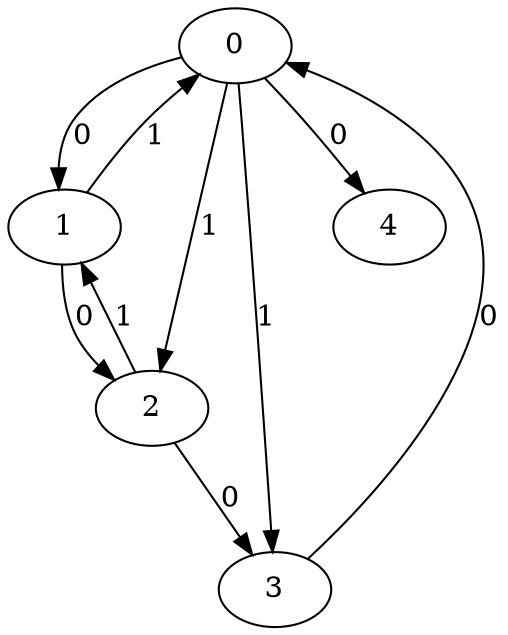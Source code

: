 // Source:1629 Canonical: -1 0 1 1 0 1 -1 0 -1 -1 -1 1 -1 0 -1 0 -1 -1 -1 -1 -1 -1 -1 -1 -1
digraph HRA_from_1629_graph_000 {
  0 -> 1 [label="0"];
  0 -> 2 [label="1"];
  0 -> 3 [label="1"];
  1 -> 0 [label="1"];
  1 -> 2 [label="0"];
  2 -> 1 [label="1"];
  2 -> 3 [label="0"];
  3 -> 0 [label="0"];
  0 -> 4 [label="0"];
}

// Source:1629 Canonical: -1 0 1 1 0 1 -1 0 -1 -1 -1 1 -1 0 -1 0 -1 -1 -1 -1 0 -1 -1 -1 -1
digraph HRA_from_1629_graph_001 {
  0 -> 1 [label="0"];
  0 -> 2 [label="1"];
  0 -> 3 [label="1"];
  1 -> 0 [label="1"];
  1 -> 2 [label="0"];
  2 -> 1 [label="1"];
  2 -> 3 [label="0"];
  3 -> 0 [label="0"];
  0 -> 4 [label="0"];
  4 -> 0 [label="0"];
}

// Source:1629 Canonical: -1 0 1 1 -1 1 -1 0 -1 0 -1 1 -1 0 -1 0 -1 -1 -1 -1 -1 -1 -1 -1 -1
digraph HRA_from_1629_graph_002 {
  0 -> 1 [label="0"];
  0 -> 2 [label="1"];
  0 -> 3 [label="1"];
  1 -> 0 [label="1"];
  1 -> 2 [label="0"];
  2 -> 1 [label="1"];
  2 -> 3 [label="0"];
  3 -> 0 [label="0"];
  1 -> 4 [label="0"];
}

// Source:1629 Canonical: -1 0 1 1 0 1 -1 0 -1 0 -1 1 -1 0 -1 0 -1 -1 -1 -1 -1 -1 -1 -1 -1
digraph HRA_from_1629_graph_003 {
  0 -> 1 [label="0"];
  0 -> 2 [label="1"];
  0 -> 3 [label="1"];
  1 -> 0 [label="1"];
  1 -> 2 [label="0"];
  2 -> 1 [label="1"];
  2 -> 3 [label="0"];
  3 -> 0 [label="0"];
  0 -> 4 [label="0"];
  1 -> 4 [label="0"];
}

// Source:1629 Canonical: -1 0 1 1 -1 1 -1 0 -1 0 -1 1 -1 0 -1 0 -1 -1 -1 -1 0 -1 -1 -1 -1
digraph HRA_from_1629_graph_004 {
  0 -> 1 [label="0"];
  0 -> 2 [label="1"];
  0 -> 3 [label="1"];
  1 -> 0 [label="1"];
  1 -> 2 [label="0"];
  2 -> 1 [label="1"];
  2 -> 3 [label="0"];
  3 -> 0 [label="0"];
  4 -> 0 [label="0"];
  1 -> 4 [label="0"];
}

// Source:1629 Canonical: -1 0 1 1 0 1 -1 0 -1 0 -1 1 -1 0 -1 0 -1 -1 -1 -1 0 -1 -1 -1 -1
digraph HRA_from_1629_graph_005 {
  0 -> 1 [label="0"];
  0 -> 2 [label="1"];
  0 -> 3 [label="1"];
  1 -> 0 [label="1"];
  1 -> 2 [label="0"];
  2 -> 1 [label="1"];
  2 -> 3 [label="0"];
  3 -> 0 [label="0"];
  0 -> 4 [label="0"];
  4 -> 0 [label="0"];
  1 -> 4 [label="0"];
}

// Source:1629 Canonical: -1 0 1 1 0 1 -1 0 -1 -1 -1 1 -1 0 -1 0 -1 -1 -1 -1 -1 0 -1 -1 -1
digraph HRA_from_1629_graph_006 {
  0 -> 1 [label="0"];
  0 -> 2 [label="1"];
  0 -> 3 [label="1"];
  1 -> 0 [label="1"];
  1 -> 2 [label="0"];
  2 -> 1 [label="1"];
  2 -> 3 [label="0"];
  3 -> 0 [label="0"];
  0 -> 4 [label="0"];
  4 -> 1 [label="0"];
}

// Source:1629 Canonical: -1 0 1 1 0 1 -1 0 -1 -1 -1 1 -1 0 -1 0 -1 -1 -1 -1 0 0 -1 -1 -1
digraph HRA_from_1629_graph_007 {
  0 -> 1 [label="0"];
  0 -> 2 [label="1"];
  0 -> 3 [label="1"];
  1 -> 0 [label="1"];
  1 -> 2 [label="0"];
  2 -> 1 [label="1"];
  2 -> 3 [label="0"];
  3 -> 0 [label="0"];
  0 -> 4 [label="0"];
  4 -> 0 [label="0"];
  4 -> 1 [label="0"];
}

// Source:1629 Canonical: -1 0 1 1 -1 1 -1 0 -1 0 -1 1 -1 0 -1 0 -1 -1 -1 -1 -1 0 -1 -1 -1
digraph HRA_from_1629_graph_008 {
  0 -> 1 [label="0"];
  0 -> 2 [label="1"];
  0 -> 3 [label="1"];
  1 -> 0 [label="1"];
  1 -> 2 [label="0"];
  2 -> 1 [label="1"];
  2 -> 3 [label="0"];
  3 -> 0 [label="0"];
  1 -> 4 [label="0"];
  4 -> 1 [label="0"];
}

// Source:1629 Canonical: -1 0 1 1 0 1 -1 0 -1 0 -1 1 -1 0 -1 0 -1 -1 -1 -1 -1 0 -1 -1 -1
digraph HRA_from_1629_graph_009 {
  0 -> 1 [label="0"];
  0 -> 2 [label="1"];
  0 -> 3 [label="1"];
  1 -> 0 [label="1"];
  1 -> 2 [label="0"];
  2 -> 1 [label="1"];
  2 -> 3 [label="0"];
  3 -> 0 [label="0"];
  0 -> 4 [label="0"];
  1 -> 4 [label="0"];
  4 -> 1 [label="0"];
}

// Source:1629 Canonical: -1 0 1 1 -1 1 -1 0 -1 0 -1 1 -1 0 -1 0 -1 -1 -1 -1 0 0 -1 -1 -1
digraph HRA_from_1629_graph_010 {
  0 -> 1 [label="0"];
  0 -> 2 [label="1"];
  0 -> 3 [label="1"];
  1 -> 0 [label="1"];
  1 -> 2 [label="0"];
  2 -> 1 [label="1"];
  2 -> 3 [label="0"];
  3 -> 0 [label="0"];
  4 -> 0 [label="0"];
  1 -> 4 [label="0"];
  4 -> 1 [label="0"];
}

// Source:1629 Canonical: -1 0 1 1 0 1 -1 0 -1 0 -1 1 -1 0 -1 0 -1 -1 -1 -1 0 0 -1 -1 -1
digraph HRA_from_1629_graph_011 {
  0 -> 1 [label="0"];
  0 -> 2 [label="1"];
  0 -> 3 [label="1"];
  1 -> 0 [label="1"];
  1 -> 2 [label="0"];
  2 -> 1 [label="1"];
  2 -> 3 [label="0"];
  3 -> 0 [label="0"];
  0 -> 4 [label="0"];
  4 -> 0 [label="0"];
  1 -> 4 [label="0"];
  4 -> 1 [label="0"];
}

// Source:1629 Canonical: -1 0 1 1 -1 1 -1 0 -1 -1 -1 1 -1 0 0 0 -1 -1 -1 -1 -1 -1 -1 -1 -1
digraph HRA_from_1629_graph_012 {
  0 -> 1 [label="0"];
  0 -> 2 [label="1"];
  0 -> 3 [label="1"];
  1 -> 0 [label="1"];
  1 -> 2 [label="0"];
  2 -> 1 [label="1"];
  2 -> 3 [label="0"];
  3 -> 0 [label="0"];
  2 -> 4 [label="0"];
}

// Source:1629 Canonical: -1 0 1 1 0 1 -1 0 -1 -1 -1 1 -1 0 0 0 -1 -1 -1 -1 -1 -1 -1 -1 -1
digraph HRA_from_1629_graph_013 {
  0 -> 1 [label="0"];
  0 -> 2 [label="1"];
  0 -> 3 [label="1"];
  1 -> 0 [label="1"];
  1 -> 2 [label="0"];
  2 -> 1 [label="1"];
  2 -> 3 [label="0"];
  3 -> 0 [label="0"];
  0 -> 4 [label="0"];
  2 -> 4 [label="0"];
}

// Source:1629 Canonical: -1 0 1 1 -1 1 -1 0 -1 -1 -1 1 -1 0 0 0 -1 -1 -1 -1 0 -1 -1 -1 -1
digraph HRA_from_1629_graph_014 {
  0 -> 1 [label="0"];
  0 -> 2 [label="1"];
  0 -> 3 [label="1"];
  1 -> 0 [label="1"];
  1 -> 2 [label="0"];
  2 -> 1 [label="1"];
  2 -> 3 [label="0"];
  3 -> 0 [label="0"];
  4 -> 0 [label="0"];
  2 -> 4 [label="0"];
}

// Source:1629 Canonical: -1 0 1 1 0 1 -1 0 -1 -1 -1 1 -1 0 0 0 -1 -1 -1 -1 0 -1 -1 -1 -1
digraph HRA_from_1629_graph_015 {
  0 -> 1 [label="0"];
  0 -> 2 [label="1"];
  0 -> 3 [label="1"];
  1 -> 0 [label="1"];
  1 -> 2 [label="0"];
  2 -> 1 [label="1"];
  2 -> 3 [label="0"];
  3 -> 0 [label="0"];
  0 -> 4 [label="0"];
  4 -> 0 [label="0"];
  2 -> 4 [label="0"];
}

// Source:1629 Canonical: -1 0 1 1 -1 1 -1 0 -1 0 -1 1 -1 0 0 0 -1 -1 -1 -1 -1 -1 -1 -1 -1
digraph HRA_from_1629_graph_016 {
  0 -> 1 [label="0"];
  0 -> 2 [label="1"];
  0 -> 3 [label="1"];
  1 -> 0 [label="1"];
  1 -> 2 [label="0"];
  2 -> 1 [label="1"];
  2 -> 3 [label="0"];
  3 -> 0 [label="0"];
  1 -> 4 [label="0"];
  2 -> 4 [label="0"];
}

// Source:1629 Canonical: -1 0 1 1 0 1 -1 0 -1 0 -1 1 -1 0 0 0 -1 -1 -1 -1 -1 -1 -1 -1 -1
digraph HRA_from_1629_graph_017 {
  0 -> 1 [label="0"];
  0 -> 2 [label="1"];
  0 -> 3 [label="1"];
  1 -> 0 [label="1"];
  1 -> 2 [label="0"];
  2 -> 1 [label="1"];
  2 -> 3 [label="0"];
  3 -> 0 [label="0"];
  0 -> 4 [label="0"];
  1 -> 4 [label="0"];
  2 -> 4 [label="0"];
}

// Source:1629 Canonical: -1 0 1 1 -1 1 -1 0 -1 0 -1 1 -1 0 0 0 -1 -1 -1 -1 0 -1 -1 -1 -1
digraph HRA_from_1629_graph_018 {
  0 -> 1 [label="0"];
  0 -> 2 [label="1"];
  0 -> 3 [label="1"];
  1 -> 0 [label="1"];
  1 -> 2 [label="0"];
  2 -> 1 [label="1"];
  2 -> 3 [label="0"];
  3 -> 0 [label="0"];
  4 -> 0 [label="0"];
  1 -> 4 [label="0"];
  2 -> 4 [label="0"];
}

// Source:1629 Canonical: -1 0 1 1 0 1 -1 0 -1 0 -1 1 -1 0 0 0 -1 -1 -1 -1 0 -1 -1 -1 -1
digraph HRA_from_1629_graph_019 {
  0 -> 1 [label="0"];
  0 -> 2 [label="1"];
  0 -> 3 [label="1"];
  1 -> 0 [label="1"];
  1 -> 2 [label="0"];
  2 -> 1 [label="1"];
  2 -> 3 [label="0"];
  3 -> 0 [label="0"];
  0 -> 4 [label="0"];
  4 -> 0 [label="0"];
  1 -> 4 [label="0"];
  2 -> 4 [label="0"];
}

// Source:1629 Canonical: -1 0 1 1 -1 1 -1 0 -1 -1 -1 1 -1 0 0 0 -1 -1 -1 -1 -1 0 -1 -1 -1
digraph HRA_from_1629_graph_020 {
  0 -> 1 [label="0"];
  0 -> 2 [label="1"];
  0 -> 3 [label="1"];
  1 -> 0 [label="1"];
  1 -> 2 [label="0"];
  2 -> 1 [label="1"];
  2 -> 3 [label="0"];
  3 -> 0 [label="0"];
  4 -> 1 [label="0"];
  2 -> 4 [label="0"];
}

// Source:1629 Canonical: -1 0 1 1 0 1 -1 0 -1 -1 -1 1 -1 0 0 0 -1 -1 -1 -1 -1 0 -1 -1 -1
digraph HRA_from_1629_graph_021 {
  0 -> 1 [label="0"];
  0 -> 2 [label="1"];
  0 -> 3 [label="1"];
  1 -> 0 [label="1"];
  1 -> 2 [label="0"];
  2 -> 1 [label="1"];
  2 -> 3 [label="0"];
  3 -> 0 [label="0"];
  0 -> 4 [label="0"];
  4 -> 1 [label="0"];
  2 -> 4 [label="0"];
}

// Source:1629 Canonical: -1 0 1 1 -1 1 -1 0 -1 -1 -1 1 -1 0 0 0 -1 -1 -1 -1 0 0 -1 -1 -1
digraph HRA_from_1629_graph_022 {
  0 -> 1 [label="0"];
  0 -> 2 [label="1"];
  0 -> 3 [label="1"];
  1 -> 0 [label="1"];
  1 -> 2 [label="0"];
  2 -> 1 [label="1"];
  2 -> 3 [label="0"];
  3 -> 0 [label="0"];
  4 -> 0 [label="0"];
  4 -> 1 [label="0"];
  2 -> 4 [label="0"];
}

// Source:1629 Canonical: -1 0 1 1 0 1 -1 0 -1 -1 -1 1 -1 0 0 0 -1 -1 -1 -1 0 0 -1 -1 -1
digraph HRA_from_1629_graph_023 {
  0 -> 1 [label="0"];
  0 -> 2 [label="1"];
  0 -> 3 [label="1"];
  1 -> 0 [label="1"];
  1 -> 2 [label="0"];
  2 -> 1 [label="1"];
  2 -> 3 [label="0"];
  3 -> 0 [label="0"];
  0 -> 4 [label="0"];
  4 -> 0 [label="0"];
  4 -> 1 [label="0"];
  2 -> 4 [label="0"];
}

// Source:1629 Canonical: -1 0 1 1 -1 1 -1 0 -1 0 -1 1 -1 0 0 0 -1 -1 -1 -1 -1 0 -1 -1 -1
digraph HRA_from_1629_graph_024 {
  0 -> 1 [label="0"];
  0 -> 2 [label="1"];
  0 -> 3 [label="1"];
  1 -> 0 [label="1"];
  1 -> 2 [label="0"];
  2 -> 1 [label="1"];
  2 -> 3 [label="0"];
  3 -> 0 [label="0"];
  1 -> 4 [label="0"];
  4 -> 1 [label="0"];
  2 -> 4 [label="0"];
}

// Source:1629 Canonical: -1 0 1 1 0 1 -1 0 -1 0 -1 1 -1 0 0 0 -1 -1 -1 -1 -1 0 -1 -1 -1
digraph HRA_from_1629_graph_025 {
  0 -> 1 [label="0"];
  0 -> 2 [label="1"];
  0 -> 3 [label="1"];
  1 -> 0 [label="1"];
  1 -> 2 [label="0"];
  2 -> 1 [label="1"];
  2 -> 3 [label="0"];
  3 -> 0 [label="0"];
  0 -> 4 [label="0"];
  1 -> 4 [label="0"];
  4 -> 1 [label="0"];
  2 -> 4 [label="0"];
}

// Source:1629 Canonical: -1 0 1 1 -1 1 -1 0 -1 0 -1 1 -1 0 0 0 -1 -1 -1 -1 0 0 -1 -1 -1
digraph HRA_from_1629_graph_026 {
  0 -> 1 [label="0"];
  0 -> 2 [label="1"];
  0 -> 3 [label="1"];
  1 -> 0 [label="1"];
  1 -> 2 [label="0"];
  2 -> 1 [label="1"];
  2 -> 3 [label="0"];
  3 -> 0 [label="0"];
  4 -> 0 [label="0"];
  1 -> 4 [label="0"];
  4 -> 1 [label="0"];
  2 -> 4 [label="0"];
}

// Source:1629 Canonical: -1 0 1 1 0 1 -1 0 -1 0 -1 1 -1 0 0 0 -1 -1 -1 -1 0 0 -1 -1 -1
digraph HRA_from_1629_graph_027 {
  0 -> 1 [label="0"];
  0 -> 2 [label="1"];
  0 -> 3 [label="1"];
  1 -> 0 [label="1"];
  1 -> 2 [label="0"];
  2 -> 1 [label="1"];
  2 -> 3 [label="0"];
  3 -> 0 [label="0"];
  0 -> 4 [label="0"];
  4 -> 0 [label="0"];
  1 -> 4 [label="0"];
  4 -> 1 [label="0"];
  2 -> 4 [label="0"];
}

// Source:1629 Canonical: -1 0 1 1 0 1 -1 0 -1 -1 -1 1 -1 0 -1 0 -1 -1 -1 -1 -1 -1 0 -1 -1
digraph HRA_from_1629_graph_028 {
  0 -> 1 [label="0"];
  0 -> 2 [label="1"];
  0 -> 3 [label="1"];
  1 -> 0 [label="1"];
  1 -> 2 [label="0"];
  2 -> 1 [label="1"];
  2 -> 3 [label="0"];
  3 -> 0 [label="0"];
  0 -> 4 [label="0"];
  4 -> 2 [label="0"];
}

// Source:1629 Canonical: -1 0 1 1 0 1 -1 0 -1 -1 -1 1 -1 0 -1 0 -1 -1 -1 -1 0 -1 0 -1 -1
digraph HRA_from_1629_graph_029 {
  0 -> 1 [label="0"];
  0 -> 2 [label="1"];
  0 -> 3 [label="1"];
  1 -> 0 [label="1"];
  1 -> 2 [label="0"];
  2 -> 1 [label="1"];
  2 -> 3 [label="0"];
  3 -> 0 [label="0"];
  0 -> 4 [label="0"];
  4 -> 0 [label="0"];
  4 -> 2 [label="0"];
}

// Source:1629 Canonical: -1 0 1 1 -1 1 -1 0 -1 0 -1 1 -1 0 -1 0 -1 -1 -1 -1 -1 -1 0 -1 -1
digraph HRA_from_1629_graph_030 {
  0 -> 1 [label="0"];
  0 -> 2 [label="1"];
  0 -> 3 [label="1"];
  1 -> 0 [label="1"];
  1 -> 2 [label="0"];
  2 -> 1 [label="1"];
  2 -> 3 [label="0"];
  3 -> 0 [label="0"];
  1 -> 4 [label="0"];
  4 -> 2 [label="0"];
}

// Source:1629 Canonical: -1 0 1 1 0 1 -1 0 -1 0 -1 1 -1 0 -1 0 -1 -1 -1 -1 -1 -1 0 -1 -1
digraph HRA_from_1629_graph_031 {
  0 -> 1 [label="0"];
  0 -> 2 [label="1"];
  0 -> 3 [label="1"];
  1 -> 0 [label="1"];
  1 -> 2 [label="0"];
  2 -> 1 [label="1"];
  2 -> 3 [label="0"];
  3 -> 0 [label="0"];
  0 -> 4 [label="0"];
  1 -> 4 [label="0"];
  4 -> 2 [label="0"];
}

// Source:1629 Canonical: -1 0 1 1 -1 1 -1 0 -1 0 -1 1 -1 0 -1 0 -1 -1 -1 -1 0 -1 0 -1 -1
digraph HRA_from_1629_graph_032 {
  0 -> 1 [label="0"];
  0 -> 2 [label="1"];
  0 -> 3 [label="1"];
  1 -> 0 [label="1"];
  1 -> 2 [label="0"];
  2 -> 1 [label="1"];
  2 -> 3 [label="0"];
  3 -> 0 [label="0"];
  4 -> 0 [label="0"];
  1 -> 4 [label="0"];
  4 -> 2 [label="0"];
}

// Source:1629 Canonical: -1 0 1 1 0 1 -1 0 -1 0 -1 1 -1 0 -1 0 -1 -1 -1 -1 0 -1 0 -1 -1
digraph HRA_from_1629_graph_033 {
  0 -> 1 [label="0"];
  0 -> 2 [label="1"];
  0 -> 3 [label="1"];
  1 -> 0 [label="1"];
  1 -> 2 [label="0"];
  2 -> 1 [label="1"];
  2 -> 3 [label="0"];
  3 -> 0 [label="0"];
  0 -> 4 [label="0"];
  4 -> 0 [label="0"];
  1 -> 4 [label="0"];
  4 -> 2 [label="0"];
}

// Source:1629 Canonical: -1 0 1 1 0 1 -1 0 -1 -1 -1 1 -1 0 -1 0 -1 -1 -1 -1 -1 0 0 -1 -1
digraph HRA_from_1629_graph_034 {
  0 -> 1 [label="0"];
  0 -> 2 [label="1"];
  0 -> 3 [label="1"];
  1 -> 0 [label="1"];
  1 -> 2 [label="0"];
  2 -> 1 [label="1"];
  2 -> 3 [label="0"];
  3 -> 0 [label="0"];
  0 -> 4 [label="0"];
  4 -> 1 [label="0"];
  4 -> 2 [label="0"];
}

// Source:1629 Canonical: -1 0 1 1 0 1 -1 0 -1 -1 -1 1 -1 0 -1 0 -1 -1 -1 -1 0 0 0 -1 -1
digraph HRA_from_1629_graph_035 {
  0 -> 1 [label="0"];
  0 -> 2 [label="1"];
  0 -> 3 [label="1"];
  1 -> 0 [label="1"];
  1 -> 2 [label="0"];
  2 -> 1 [label="1"];
  2 -> 3 [label="0"];
  3 -> 0 [label="0"];
  0 -> 4 [label="0"];
  4 -> 0 [label="0"];
  4 -> 1 [label="0"];
  4 -> 2 [label="0"];
}

// Source:1629 Canonical: -1 0 1 1 -1 1 -1 0 -1 0 -1 1 -1 0 -1 0 -1 -1 -1 -1 -1 0 0 -1 -1
digraph HRA_from_1629_graph_036 {
  0 -> 1 [label="0"];
  0 -> 2 [label="1"];
  0 -> 3 [label="1"];
  1 -> 0 [label="1"];
  1 -> 2 [label="0"];
  2 -> 1 [label="1"];
  2 -> 3 [label="0"];
  3 -> 0 [label="0"];
  1 -> 4 [label="0"];
  4 -> 1 [label="0"];
  4 -> 2 [label="0"];
}

// Source:1629 Canonical: -1 0 1 1 0 1 -1 0 -1 0 -1 1 -1 0 -1 0 -1 -1 -1 -1 -1 0 0 -1 -1
digraph HRA_from_1629_graph_037 {
  0 -> 1 [label="0"];
  0 -> 2 [label="1"];
  0 -> 3 [label="1"];
  1 -> 0 [label="1"];
  1 -> 2 [label="0"];
  2 -> 1 [label="1"];
  2 -> 3 [label="0"];
  3 -> 0 [label="0"];
  0 -> 4 [label="0"];
  1 -> 4 [label="0"];
  4 -> 1 [label="0"];
  4 -> 2 [label="0"];
}

// Source:1629 Canonical: -1 0 1 1 -1 1 -1 0 -1 0 -1 1 -1 0 -1 0 -1 -1 -1 -1 0 0 0 -1 -1
digraph HRA_from_1629_graph_038 {
  0 -> 1 [label="0"];
  0 -> 2 [label="1"];
  0 -> 3 [label="1"];
  1 -> 0 [label="1"];
  1 -> 2 [label="0"];
  2 -> 1 [label="1"];
  2 -> 3 [label="0"];
  3 -> 0 [label="0"];
  4 -> 0 [label="0"];
  1 -> 4 [label="0"];
  4 -> 1 [label="0"];
  4 -> 2 [label="0"];
}

// Source:1629 Canonical: -1 0 1 1 0 1 -1 0 -1 0 -1 1 -1 0 -1 0 -1 -1 -1 -1 0 0 0 -1 -1
digraph HRA_from_1629_graph_039 {
  0 -> 1 [label="0"];
  0 -> 2 [label="1"];
  0 -> 3 [label="1"];
  1 -> 0 [label="1"];
  1 -> 2 [label="0"];
  2 -> 1 [label="1"];
  2 -> 3 [label="0"];
  3 -> 0 [label="0"];
  0 -> 4 [label="0"];
  4 -> 0 [label="0"];
  1 -> 4 [label="0"];
  4 -> 1 [label="0"];
  4 -> 2 [label="0"];
}

// Source:1629 Canonical: -1 0 1 1 -1 1 -1 0 -1 -1 -1 1 -1 0 0 0 -1 -1 -1 -1 -1 -1 0 -1 -1
digraph HRA_from_1629_graph_040 {
  0 -> 1 [label="0"];
  0 -> 2 [label="1"];
  0 -> 3 [label="1"];
  1 -> 0 [label="1"];
  1 -> 2 [label="0"];
  2 -> 1 [label="1"];
  2 -> 3 [label="0"];
  3 -> 0 [label="0"];
  2 -> 4 [label="0"];
  4 -> 2 [label="0"];
}

// Source:1629 Canonical: -1 0 1 1 0 1 -1 0 -1 -1 -1 1 -1 0 0 0 -1 -1 -1 -1 -1 -1 0 -1 -1
digraph HRA_from_1629_graph_041 {
  0 -> 1 [label="0"];
  0 -> 2 [label="1"];
  0 -> 3 [label="1"];
  1 -> 0 [label="1"];
  1 -> 2 [label="0"];
  2 -> 1 [label="1"];
  2 -> 3 [label="0"];
  3 -> 0 [label="0"];
  0 -> 4 [label="0"];
  2 -> 4 [label="0"];
  4 -> 2 [label="0"];
}

// Source:1629 Canonical: -1 0 1 1 -1 1 -1 0 -1 -1 -1 1 -1 0 0 0 -1 -1 -1 -1 0 -1 0 -1 -1
digraph HRA_from_1629_graph_042 {
  0 -> 1 [label="0"];
  0 -> 2 [label="1"];
  0 -> 3 [label="1"];
  1 -> 0 [label="1"];
  1 -> 2 [label="0"];
  2 -> 1 [label="1"];
  2 -> 3 [label="0"];
  3 -> 0 [label="0"];
  4 -> 0 [label="0"];
  2 -> 4 [label="0"];
  4 -> 2 [label="0"];
}

// Source:1629 Canonical: -1 0 1 1 0 1 -1 0 -1 -1 -1 1 -1 0 0 0 -1 -1 -1 -1 0 -1 0 -1 -1
digraph HRA_from_1629_graph_043 {
  0 -> 1 [label="0"];
  0 -> 2 [label="1"];
  0 -> 3 [label="1"];
  1 -> 0 [label="1"];
  1 -> 2 [label="0"];
  2 -> 1 [label="1"];
  2 -> 3 [label="0"];
  3 -> 0 [label="0"];
  0 -> 4 [label="0"];
  4 -> 0 [label="0"];
  2 -> 4 [label="0"];
  4 -> 2 [label="0"];
}

// Source:1629 Canonical: -1 0 1 1 -1 1 -1 0 -1 0 -1 1 -1 0 0 0 -1 -1 -1 -1 -1 -1 0 -1 -1
digraph HRA_from_1629_graph_044 {
  0 -> 1 [label="0"];
  0 -> 2 [label="1"];
  0 -> 3 [label="1"];
  1 -> 0 [label="1"];
  1 -> 2 [label="0"];
  2 -> 1 [label="1"];
  2 -> 3 [label="0"];
  3 -> 0 [label="0"];
  1 -> 4 [label="0"];
  2 -> 4 [label="0"];
  4 -> 2 [label="0"];
}

// Source:1629 Canonical: -1 0 1 1 0 1 -1 0 -1 0 -1 1 -1 0 0 0 -1 -1 -1 -1 -1 -1 0 -1 -1
digraph HRA_from_1629_graph_045 {
  0 -> 1 [label="0"];
  0 -> 2 [label="1"];
  0 -> 3 [label="1"];
  1 -> 0 [label="1"];
  1 -> 2 [label="0"];
  2 -> 1 [label="1"];
  2 -> 3 [label="0"];
  3 -> 0 [label="0"];
  0 -> 4 [label="0"];
  1 -> 4 [label="0"];
  2 -> 4 [label="0"];
  4 -> 2 [label="0"];
}

// Source:1629 Canonical: -1 0 1 1 -1 1 -1 0 -1 0 -1 1 -1 0 0 0 -1 -1 -1 -1 0 -1 0 -1 -1
digraph HRA_from_1629_graph_046 {
  0 -> 1 [label="0"];
  0 -> 2 [label="1"];
  0 -> 3 [label="1"];
  1 -> 0 [label="1"];
  1 -> 2 [label="0"];
  2 -> 1 [label="1"];
  2 -> 3 [label="0"];
  3 -> 0 [label="0"];
  4 -> 0 [label="0"];
  1 -> 4 [label="0"];
  2 -> 4 [label="0"];
  4 -> 2 [label="0"];
}

// Source:1629 Canonical: -1 0 1 1 0 1 -1 0 -1 0 -1 1 -1 0 0 0 -1 -1 -1 -1 0 -1 0 -1 -1
digraph HRA_from_1629_graph_047 {
  0 -> 1 [label="0"];
  0 -> 2 [label="1"];
  0 -> 3 [label="1"];
  1 -> 0 [label="1"];
  1 -> 2 [label="0"];
  2 -> 1 [label="1"];
  2 -> 3 [label="0"];
  3 -> 0 [label="0"];
  0 -> 4 [label="0"];
  4 -> 0 [label="0"];
  1 -> 4 [label="0"];
  2 -> 4 [label="0"];
  4 -> 2 [label="0"];
}

// Source:1629 Canonical: -1 0 1 1 -1 1 -1 0 -1 -1 -1 1 -1 0 0 0 -1 -1 -1 -1 -1 0 0 -1 -1
digraph HRA_from_1629_graph_048 {
  0 -> 1 [label="0"];
  0 -> 2 [label="1"];
  0 -> 3 [label="1"];
  1 -> 0 [label="1"];
  1 -> 2 [label="0"];
  2 -> 1 [label="1"];
  2 -> 3 [label="0"];
  3 -> 0 [label="0"];
  4 -> 1 [label="0"];
  2 -> 4 [label="0"];
  4 -> 2 [label="0"];
}

// Source:1629 Canonical: -1 0 1 1 0 1 -1 0 -1 -1 -1 1 -1 0 0 0 -1 -1 -1 -1 -1 0 0 -1 -1
digraph HRA_from_1629_graph_049 {
  0 -> 1 [label="0"];
  0 -> 2 [label="1"];
  0 -> 3 [label="1"];
  1 -> 0 [label="1"];
  1 -> 2 [label="0"];
  2 -> 1 [label="1"];
  2 -> 3 [label="0"];
  3 -> 0 [label="0"];
  0 -> 4 [label="0"];
  4 -> 1 [label="0"];
  2 -> 4 [label="0"];
  4 -> 2 [label="0"];
}

// Source:1629 Canonical: -1 0 1 1 -1 1 -1 0 -1 -1 -1 1 -1 0 0 0 -1 -1 -1 -1 0 0 0 -1 -1
digraph HRA_from_1629_graph_050 {
  0 -> 1 [label="0"];
  0 -> 2 [label="1"];
  0 -> 3 [label="1"];
  1 -> 0 [label="1"];
  1 -> 2 [label="0"];
  2 -> 1 [label="1"];
  2 -> 3 [label="0"];
  3 -> 0 [label="0"];
  4 -> 0 [label="0"];
  4 -> 1 [label="0"];
  2 -> 4 [label="0"];
  4 -> 2 [label="0"];
}

// Source:1629 Canonical: -1 0 1 1 0 1 -1 0 -1 -1 -1 1 -1 0 0 0 -1 -1 -1 -1 0 0 0 -1 -1
digraph HRA_from_1629_graph_051 {
  0 -> 1 [label="0"];
  0 -> 2 [label="1"];
  0 -> 3 [label="1"];
  1 -> 0 [label="1"];
  1 -> 2 [label="0"];
  2 -> 1 [label="1"];
  2 -> 3 [label="0"];
  3 -> 0 [label="0"];
  0 -> 4 [label="0"];
  4 -> 0 [label="0"];
  4 -> 1 [label="0"];
  2 -> 4 [label="0"];
  4 -> 2 [label="0"];
}

// Source:1629 Canonical: -1 0 1 1 -1 1 -1 0 -1 0 -1 1 -1 0 0 0 -1 -1 -1 -1 -1 0 0 -1 -1
digraph HRA_from_1629_graph_052 {
  0 -> 1 [label="0"];
  0 -> 2 [label="1"];
  0 -> 3 [label="1"];
  1 -> 0 [label="1"];
  1 -> 2 [label="0"];
  2 -> 1 [label="1"];
  2 -> 3 [label="0"];
  3 -> 0 [label="0"];
  1 -> 4 [label="0"];
  4 -> 1 [label="0"];
  2 -> 4 [label="0"];
  4 -> 2 [label="0"];
}

// Source:1629 Canonical: -1 0 1 1 0 1 -1 0 -1 0 -1 1 -1 0 0 0 -1 -1 -1 -1 -1 0 0 -1 -1
digraph HRA_from_1629_graph_053 {
  0 -> 1 [label="0"];
  0 -> 2 [label="1"];
  0 -> 3 [label="1"];
  1 -> 0 [label="1"];
  1 -> 2 [label="0"];
  2 -> 1 [label="1"];
  2 -> 3 [label="0"];
  3 -> 0 [label="0"];
  0 -> 4 [label="0"];
  1 -> 4 [label="0"];
  4 -> 1 [label="0"];
  2 -> 4 [label="0"];
  4 -> 2 [label="0"];
}

// Source:1629 Canonical: -1 0 1 1 -1 1 -1 0 -1 0 -1 1 -1 0 0 0 -1 -1 -1 -1 0 0 0 -1 -1
digraph HRA_from_1629_graph_054 {
  0 -> 1 [label="0"];
  0 -> 2 [label="1"];
  0 -> 3 [label="1"];
  1 -> 0 [label="1"];
  1 -> 2 [label="0"];
  2 -> 1 [label="1"];
  2 -> 3 [label="0"];
  3 -> 0 [label="0"];
  4 -> 0 [label="0"];
  1 -> 4 [label="0"];
  4 -> 1 [label="0"];
  2 -> 4 [label="0"];
  4 -> 2 [label="0"];
}

// Source:1629 Canonical: -1 0 1 1 0 1 -1 0 -1 0 -1 1 -1 0 0 0 -1 -1 -1 -1 0 0 0 -1 -1
digraph HRA_from_1629_graph_055 {
  0 -> 1 [label="0"];
  0 -> 2 [label="1"];
  0 -> 3 [label="1"];
  1 -> 0 [label="1"];
  1 -> 2 [label="0"];
  2 -> 1 [label="1"];
  2 -> 3 [label="0"];
  3 -> 0 [label="0"];
  0 -> 4 [label="0"];
  4 -> 0 [label="0"];
  1 -> 4 [label="0"];
  4 -> 1 [label="0"];
  2 -> 4 [label="0"];
  4 -> 2 [label="0"];
}

// Source:1629 Canonical: -1 0 1 1 -1 1 -1 0 -1 -1 -1 1 -1 0 -1 0 -1 -1 -1 0 -1 -1 -1 -1 -1
digraph HRA_from_1629_graph_056 {
  0 -> 1 [label="0"];
  0 -> 2 [label="1"];
  0 -> 3 [label="1"];
  1 -> 0 [label="1"];
  1 -> 2 [label="0"];
  2 -> 1 [label="1"];
  2 -> 3 [label="0"];
  3 -> 0 [label="0"];
  3 -> 4 [label="0"];
}

// Source:1629 Canonical: -1 0 1 1 0 1 -1 0 -1 -1 -1 1 -1 0 -1 0 -1 -1 -1 0 -1 -1 -1 -1 -1
digraph HRA_from_1629_graph_057 {
  0 -> 1 [label="0"];
  0 -> 2 [label="1"];
  0 -> 3 [label="1"];
  1 -> 0 [label="1"];
  1 -> 2 [label="0"];
  2 -> 1 [label="1"];
  2 -> 3 [label="0"];
  3 -> 0 [label="0"];
  0 -> 4 [label="0"];
  3 -> 4 [label="0"];
}

// Source:1629 Canonical: -1 0 1 1 -1 1 -1 0 -1 -1 -1 1 -1 0 -1 0 -1 -1 -1 0 0 -1 -1 -1 -1
digraph HRA_from_1629_graph_058 {
  0 -> 1 [label="0"];
  0 -> 2 [label="1"];
  0 -> 3 [label="1"];
  1 -> 0 [label="1"];
  1 -> 2 [label="0"];
  2 -> 1 [label="1"];
  2 -> 3 [label="0"];
  3 -> 0 [label="0"];
  4 -> 0 [label="0"];
  3 -> 4 [label="0"];
}

// Source:1629 Canonical: -1 0 1 1 0 1 -1 0 -1 -1 -1 1 -1 0 -1 0 -1 -1 -1 0 0 -1 -1 -1 -1
digraph HRA_from_1629_graph_059 {
  0 -> 1 [label="0"];
  0 -> 2 [label="1"];
  0 -> 3 [label="1"];
  1 -> 0 [label="1"];
  1 -> 2 [label="0"];
  2 -> 1 [label="1"];
  2 -> 3 [label="0"];
  3 -> 0 [label="0"];
  0 -> 4 [label="0"];
  4 -> 0 [label="0"];
  3 -> 4 [label="0"];
}

// Source:1629 Canonical: -1 0 1 1 -1 1 -1 0 -1 0 -1 1 -1 0 -1 0 -1 -1 -1 0 -1 -1 -1 -1 -1
digraph HRA_from_1629_graph_060 {
  0 -> 1 [label="0"];
  0 -> 2 [label="1"];
  0 -> 3 [label="1"];
  1 -> 0 [label="1"];
  1 -> 2 [label="0"];
  2 -> 1 [label="1"];
  2 -> 3 [label="0"];
  3 -> 0 [label="0"];
  1 -> 4 [label="0"];
  3 -> 4 [label="0"];
}

// Source:1629 Canonical: -1 0 1 1 0 1 -1 0 -1 0 -1 1 -1 0 -1 0 -1 -1 -1 0 -1 -1 -1 -1 -1
digraph HRA_from_1629_graph_061 {
  0 -> 1 [label="0"];
  0 -> 2 [label="1"];
  0 -> 3 [label="1"];
  1 -> 0 [label="1"];
  1 -> 2 [label="0"];
  2 -> 1 [label="1"];
  2 -> 3 [label="0"];
  3 -> 0 [label="0"];
  0 -> 4 [label="0"];
  1 -> 4 [label="0"];
  3 -> 4 [label="0"];
}

// Source:1629 Canonical: -1 0 1 1 -1 1 -1 0 -1 0 -1 1 -1 0 -1 0 -1 -1 -1 0 0 -1 -1 -1 -1
digraph HRA_from_1629_graph_062 {
  0 -> 1 [label="0"];
  0 -> 2 [label="1"];
  0 -> 3 [label="1"];
  1 -> 0 [label="1"];
  1 -> 2 [label="0"];
  2 -> 1 [label="1"];
  2 -> 3 [label="0"];
  3 -> 0 [label="0"];
  4 -> 0 [label="0"];
  1 -> 4 [label="0"];
  3 -> 4 [label="0"];
}

// Source:1629 Canonical: -1 0 1 1 0 1 -1 0 -1 0 -1 1 -1 0 -1 0 -1 -1 -1 0 0 -1 -1 -1 -1
digraph HRA_from_1629_graph_063 {
  0 -> 1 [label="0"];
  0 -> 2 [label="1"];
  0 -> 3 [label="1"];
  1 -> 0 [label="1"];
  1 -> 2 [label="0"];
  2 -> 1 [label="1"];
  2 -> 3 [label="0"];
  3 -> 0 [label="0"];
  0 -> 4 [label="0"];
  4 -> 0 [label="0"];
  1 -> 4 [label="0"];
  3 -> 4 [label="0"];
}

// Source:1629 Canonical: -1 0 1 1 -1 1 -1 0 -1 -1 -1 1 -1 0 -1 0 -1 -1 -1 0 -1 0 -1 -1 -1
digraph HRA_from_1629_graph_064 {
  0 -> 1 [label="0"];
  0 -> 2 [label="1"];
  0 -> 3 [label="1"];
  1 -> 0 [label="1"];
  1 -> 2 [label="0"];
  2 -> 1 [label="1"];
  2 -> 3 [label="0"];
  3 -> 0 [label="0"];
  4 -> 1 [label="0"];
  3 -> 4 [label="0"];
}

// Source:1629 Canonical: -1 0 1 1 0 1 -1 0 -1 -1 -1 1 -1 0 -1 0 -1 -1 -1 0 -1 0 -1 -1 -1
digraph HRA_from_1629_graph_065 {
  0 -> 1 [label="0"];
  0 -> 2 [label="1"];
  0 -> 3 [label="1"];
  1 -> 0 [label="1"];
  1 -> 2 [label="0"];
  2 -> 1 [label="1"];
  2 -> 3 [label="0"];
  3 -> 0 [label="0"];
  0 -> 4 [label="0"];
  4 -> 1 [label="0"];
  3 -> 4 [label="0"];
}

// Source:1629 Canonical: -1 0 1 1 -1 1 -1 0 -1 -1 -1 1 -1 0 -1 0 -1 -1 -1 0 0 0 -1 -1 -1
digraph HRA_from_1629_graph_066 {
  0 -> 1 [label="0"];
  0 -> 2 [label="1"];
  0 -> 3 [label="1"];
  1 -> 0 [label="1"];
  1 -> 2 [label="0"];
  2 -> 1 [label="1"];
  2 -> 3 [label="0"];
  3 -> 0 [label="0"];
  4 -> 0 [label="0"];
  4 -> 1 [label="0"];
  3 -> 4 [label="0"];
}

// Source:1629 Canonical: -1 0 1 1 0 1 -1 0 -1 -1 -1 1 -1 0 -1 0 -1 -1 -1 0 0 0 -1 -1 -1
digraph HRA_from_1629_graph_067 {
  0 -> 1 [label="0"];
  0 -> 2 [label="1"];
  0 -> 3 [label="1"];
  1 -> 0 [label="1"];
  1 -> 2 [label="0"];
  2 -> 1 [label="1"];
  2 -> 3 [label="0"];
  3 -> 0 [label="0"];
  0 -> 4 [label="0"];
  4 -> 0 [label="0"];
  4 -> 1 [label="0"];
  3 -> 4 [label="0"];
}

// Source:1629 Canonical: -1 0 1 1 -1 1 -1 0 -1 0 -1 1 -1 0 -1 0 -1 -1 -1 0 -1 0 -1 -1 -1
digraph HRA_from_1629_graph_068 {
  0 -> 1 [label="0"];
  0 -> 2 [label="1"];
  0 -> 3 [label="1"];
  1 -> 0 [label="1"];
  1 -> 2 [label="0"];
  2 -> 1 [label="1"];
  2 -> 3 [label="0"];
  3 -> 0 [label="0"];
  1 -> 4 [label="0"];
  4 -> 1 [label="0"];
  3 -> 4 [label="0"];
}

// Source:1629 Canonical: -1 0 1 1 0 1 -1 0 -1 0 -1 1 -1 0 -1 0 -1 -1 -1 0 -1 0 -1 -1 -1
digraph HRA_from_1629_graph_069 {
  0 -> 1 [label="0"];
  0 -> 2 [label="1"];
  0 -> 3 [label="1"];
  1 -> 0 [label="1"];
  1 -> 2 [label="0"];
  2 -> 1 [label="1"];
  2 -> 3 [label="0"];
  3 -> 0 [label="0"];
  0 -> 4 [label="0"];
  1 -> 4 [label="0"];
  4 -> 1 [label="0"];
  3 -> 4 [label="0"];
}

// Source:1629 Canonical: -1 0 1 1 -1 1 -1 0 -1 0 -1 1 -1 0 -1 0 -1 -1 -1 0 0 0 -1 -1 -1
digraph HRA_from_1629_graph_070 {
  0 -> 1 [label="0"];
  0 -> 2 [label="1"];
  0 -> 3 [label="1"];
  1 -> 0 [label="1"];
  1 -> 2 [label="0"];
  2 -> 1 [label="1"];
  2 -> 3 [label="0"];
  3 -> 0 [label="0"];
  4 -> 0 [label="0"];
  1 -> 4 [label="0"];
  4 -> 1 [label="0"];
  3 -> 4 [label="0"];
}

// Source:1629 Canonical: -1 0 1 1 0 1 -1 0 -1 0 -1 1 -1 0 -1 0 -1 -1 -1 0 0 0 -1 -1 -1
digraph HRA_from_1629_graph_071 {
  0 -> 1 [label="0"];
  0 -> 2 [label="1"];
  0 -> 3 [label="1"];
  1 -> 0 [label="1"];
  1 -> 2 [label="0"];
  2 -> 1 [label="1"];
  2 -> 3 [label="0"];
  3 -> 0 [label="0"];
  0 -> 4 [label="0"];
  4 -> 0 [label="0"];
  1 -> 4 [label="0"];
  4 -> 1 [label="0"];
  3 -> 4 [label="0"];
}

// Source:1629 Canonical: -1 0 1 1 -1 1 -1 0 -1 -1 -1 1 -1 0 0 0 -1 -1 -1 0 -1 -1 -1 -1 -1
digraph HRA_from_1629_graph_072 {
  0 -> 1 [label="0"];
  0 -> 2 [label="1"];
  0 -> 3 [label="1"];
  1 -> 0 [label="1"];
  1 -> 2 [label="0"];
  2 -> 1 [label="1"];
  2 -> 3 [label="0"];
  3 -> 0 [label="0"];
  2 -> 4 [label="0"];
  3 -> 4 [label="0"];
}

// Source:1629 Canonical: -1 0 1 1 0 1 -1 0 -1 -1 -1 1 -1 0 0 0 -1 -1 -1 0 -1 -1 -1 -1 -1
digraph HRA_from_1629_graph_073 {
  0 -> 1 [label="0"];
  0 -> 2 [label="1"];
  0 -> 3 [label="1"];
  1 -> 0 [label="1"];
  1 -> 2 [label="0"];
  2 -> 1 [label="1"];
  2 -> 3 [label="0"];
  3 -> 0 [label="0"];
  0 -> 4 [label="0"];
  2 -> 4 [label="0"];
  3 -> 4 [label="0"];
}

// Source:1629 Canonical: -1 0 1 1 -1 1 -1 0 -1 -1 -1 1 -1 0 0 0 -1 -1 -1 0 0 -1 -1 -1 -1
digraph HRA_from_1629_graph_074 {
  0 -> 1 [label="0"];
  0 -> 2 [label="1"];
  0 -> 3 [label="1"];
  1 -> 0 [label="1"];
  1 -> 2 [label="0"];
  2 -> 1 [label="1"];
  2 -> 3 [label="0"];
  3 -> 0 [label="0"];
  4 -> 0 [label="0"];
  2 -> 4 [label="0"];
  3 -> 4 [label="0"];
}

// Source:1629 Canonical: -1 0 1 1 0 1 -1 0 -1 -1 -1 1 -1 0 0 0 -1 -1 -1 0 0 -1 -1 -1 -1
digraph HRA_from_1629_graph_075 {
  0 -> 1 [label="0"];
  0 -> 2 [label="1"];
  0 -> 3 [label="1"];
  1 -> 0 [label="1"];
  1 -> 2 [label="0"];
  2 -> 1 [label="1"];
  2 -> 3 [label="0"];
  3 -> 0 [label="0"];
  0 -> 4 [label="0"];
  4 -> 0 [label="0"];
  2 -> 4 [label="0"];
  3 -> 4 [label="0"];
}

// Source:1629 Canonical: -1 0 1 1 -1 1 -1 0 -1 0 -1 1 -1 0 0 0 -1 -1 -1 0 -1 -1 -1 -1 -1
digraph HRA_from_1629_graph_076 {
  0 -> 1 [label="0"];
  0 -> 2 [label="1"];
  0 -> 3 [label="1"];
  1 -> 0 [label="1"];
  1 -> 2 [label="0"];
  2 -> 1 [label="1"];
  2 -> 3 [label="0"];
  3 -> 0 [label="0"];
  1 -> 4 [label="0"];
  2 -> 4 [label="0"];
  3 -> 4 [label="0"];
}

// Source:1629 Canonical: -1 0 1 1 0 1 -1 0 -1 0 -1 1 -1 0 0 0 -1 -1 -1 0 -1 -1 -1 -1 -1
digraph HRA_from_1629_graph_077 {
  0 -> 1 [label="0"];
  0 -> 2 [label="1"];
  0 -> 3 [label="1"];
  1 -> 0 [label="1"];
  1 -> 2 [label="0"];
  2 -> 1 [label="1"];
  2 -> 3 [label="0"];
  3 -> 0 [label="0"];
  0 -> 4 [label="0"];
  1 -> 4 [label="0"];
  2 -> 4 [label="0"];
  3 -> 4 [label="0"];
}

// Source:1629 Canonical: -1 0 1 1 -1 1 -1 0 -1 0 -1 1 -1 0 0 0 -1 -1 -1 0 0 -1 -1 -1 -1
digraph HRA_from_1629_graph_078 {
  0 -> 1 [label="0"];
  0 -> 2 [label="1"];
  0 -> 3 [label="1"];
  1 -> 0 [label="1"];
  1 -> 2 [label="0"];
  2 -> 1 [label="1"];
  2 -> 3 [label="0"];
  3 -> 0 [label="0"];
  4 -> 0 [label="0"];
  1 -> 4 [label="0"];
  2 -> 4 [label="0"];
  3 -> 4 [label="0"];
}

// Source:1629 Canonical: -1 0 1 1 0 1 -1 0 -1 0 -1 1 -1 0 0 0 -1 -1 -1 0 0 -1 -1 -1 -1
digraph HRA_from_1629_graph_079 {
  0 -> 1 [label="0"];
  0 -> 2 [label="1"];
  0 -> 3 [label="1"];
  1 -> 0 [label="1"];
  1 -> 2 [label="0"];
  2 -> 1 [label="1"];
  2 -> 3 [label="0"];
  3 -> 0 [label="0"];
  0 -> 4 [label="0"];
  4 -> 0 [label="0"];
  1 -> 4 [label="0"];
  2 -> 4 [label="0"];
  3 -> 4 [label="0"];
}

// Source:1629 Canonical: -1 0 1 1 -1 1 -1 0 -1 -1 -1 1 -1 0 0 0 -1 -1 -1 0 -1 0 -1 -1 -1
digraph HRA_from_1629_graph_080 {
  0 -> 1 [label="0"];
  0 -> 2 [label="1"];
  0 -> 3 [label="1"];
  1 -> 0 [label="1"];
  1 -> 2 [label="0"];
  2 -> 1 [label="1"];
  2 -> 3 [label="0"];
  3 -> 0 [label="0"];
  4 -> 1 [label="0"];
  2 -> 4 [label="0"];
  3 -> 4 [label="0"];
}

// Source:1629 Canonical: -1 0 1 1 0 1 -1 0 -1 -1 -1 1 -1 0 0 0 -1 -1 -1 0 -1 0 -1 -1 -1
digraph HRA_from_1629_graph_081 {
  0 -> 1 [label="0"];
  0 -> 2 [label="1"];
  0 -> 3 [label="1"];
  1 -> 0 [label="1"];
  1 -> 2 [label="0"];
  2 -> 1 [label="1"];
  2 -> 3 [label="0"];
  3 -> 0 [label="0"];
  0 -> 4 [label="0"];
  4 -> 1 [label="0"];
  2 -> 4 [label="0"];
  3 -> 4 [label="0"];
}

// Source:1629 Canonical: -1 0 1 1 -1 1 -1 0 -1 -1 -1 1 -1 0 0 0 -1 -1 -1 0 0 0 -1 -1 -1
digraph HRA_from_1629_graph_082 {
  0 -> 1 [label="0"];
  0 -> 2 [label="1"];
  0 -> 3 [label="1"];
  1 -> 0 [label="1"];
  1 -> 2 [label="0"];
  2 -> 1 [label="1"];
  2 -> 3 [label="0"];
  3 -> 0 [label="0"];
  4 -> 0 [label="0"];
  4 -> 1 [label="0"];
  2 -> 4 [label="0"];
  3 -> 4 [label="0"];
}

// Source:1629 Canonical: -1 0 1 1 0 1 -1 0 -1 -1 -1 1 -1 0 0 0 -1 -1 -1 0 0 0 -1 -1 -1
digraph HRA_from_1629_graph_083 {
  0 -> 1 [label="0"];
  0 -> 2 [label="1"];
  0 -> 3 [label="1"];
  1 -> 0 [label="1"];
  1 -> 2 [label="0"];
  2 -> 1 [label="1"];
  2 -> 3 [label="0"];
  3 -> 0 [label="0"];
  0 -> 4 [label="0"];
  4 -> 0 [label="0"];
  4 -> 1 [label="0"];
  2 -> 4 [label="0"];
  3 -> 4 [label="0"];
}

// Source:1629 Canonical: -1 0 1 1 -1 1 -1 0 -1 0 -1 1 -1 0 0 0 -1 -1 -1 0 -1 0 -1 -1 -1
digraph HRA_from_1629_graph_084 {
  0 -> 1 [label="0"];
  0 -> 2 [label="1"];
  0 -> 3 [label="1"];
  1 -> 0 [label="1"];
  1 -> 2 [label="0"];
  2 -> 1 [label="1"];
  2 -> 3 [label="0"];
  3 -> 0 [label="0"];
  1 -> 4 [label="0"];
  4 -> 1 [label="0"];
  2 -> 4 [label="0"];
  3 -> 4 [label="0"];
}

// Source:1629 Canonical: -1 0 1 1 0 1 -1 0 -1 0 -1 1 -1 0 0 0 -1 -1 -1 0 -1 0 -1 -1 -1
digraph HRA_from_1629_graph_085 {
  0 -> 1 [label="0"];
  0 -> 2 [label="1"];
  0 -> 3 [label="1"];
  1 -> 0 [label="1"];
  1 -> 2 [label="0"];
  2 -> 1 [label="1"];
  2 -> 3 [label="0"];
  3 -> 0 [label="0"];
  0 -> 4 [label="0"];
  1 -> 4 [label="0"];
  4 -> 1 [label="0"];
  2 -> 4 [label="0"];
  3 -> 4 [label="0"];
}

// Source:1629 Canonical: -1 0 1 1 -1 1 -1 0 -1 0 -1 1 -1 0 0 0 -1 -1 -1 0 0 0 -1 -1 -1
digraph HRA_from_1629_graph_086 {
  0 -> 1 [label="0"];
  0 -> 2 [label="1"];
  0 -> 3 [label="1"];
  1 -> 0 [label="1"];
  1 -> 2 [label="0"];
  2 -> 1 [label="1"];
  2 -> 3 [label="0"];
  3 -> 0 [label="0"];
  4 -> 0 [label="0"];
  1 -> 4 [label="0"];
  4 -> 1 [label="0"];
  2 -> 4 [label="0"];
  3 -> 4 [label="0"];
}

// Source:1629 Canonical: -1 0 1 1 0 1 -1 0 -1 0 -1 1 -1 0 0 0 -1 -1 -1 0 0 0 -1 -1 -1
digraph HRA_from_1629_graph_087 {
  0 -> 1 [label="0"];
  0 -> 2 [label="1"];
  0 -> 3 [label="1"];
  1 -> 0 [label="1"];
  1 -> 2 [label="0"];
  2 -> 1 [label="1"];
  2 -> 3 [label="0"];
  3 -> 0 [label="0"];
  0 -> 4 [label="0"];
  4 -> 0 [label="0"];
  1 -> 4 [label="0"];
  4 -> 1 [label="0"];
  2 -> 4 [label="0"];
  3 -> 4 [label="0"];
}

// Source:1629 Canonical: -1 0 1 1 -1 1 -1 0 -1 -1 -1 1 -1 0 -1 0 -1 -1 -1 0 -1 -1 0 -1 -1
digraph HRA_from_1629_graph_088 {
  0 -> 1 [label="0"];
  0 -> 2 [label="1"];
  0 -> 3 [label="1"];
  1 -> 0 [label="1"];
  1 -> 2 [label="0"];
  2 -> 1 [label="1"];
  2 -> 3 [label="0"];
  3 -> 0 [label="0"];
  4 -> 2 [label="0"];
  3 -> 4 [label="0"];
}

// Source:1629 Canonical: -1 0 1 1 0 1 -1 0 -1 -1 -1 1 -1 0 -1 0 -1 -1 -1 0 -1 -1 0 -1 -1
digraph HRA_from_1629_graph_089 {
  0 -> 1 [label="0"];
  0 -> 2 [label="1"];
  0 -> 3 [label="1"];
  1 -> 0 [label="1"];
  1 -> 2 [label="0"];
  2 -> 1 [label="1"];
  2 -> 3 [label="0"];
  3 -> 0 [label="0"];
  0 -> 4 [label="0"];
  4 -> 2 [label="0"];
  3 -> 4 [label="0"];
}

// Source:1629 Canonical: -1 0 1 1 -1 1 -1 0 -1 -1 -1 1 -1 0 -1 0 -1 -1 -1 0 0 -1 0 -1 -1
digraph HRA_from_1629_graph_090 {
  0 -> 1 [label="0"];
  0 -> 2 [label="1"];
  0 -> 3 [label="1"];
  1 -> 0 [label="1"];
  1 -> 2 [label="0"];
  2 -> 1 [label="1"];
  2 -> 3 [label="0"];
  3 -> 0 [label="0"];
  4 -> 0 [label="0"];
  4 -> 2 [label="0"];
  3 -> 4 [label="0"];
}

// Source:1629 Canonical: -1 0 1 1 0 1 -1 0 -1 -1 -1 1 -1 0 -1 0 -1 -1 -1 0 0 -1 0 -1 -1
digraph HRA_from_1629_graph_091 {
  0 -> 1 [label="0"];
  0 -> 2 [label="1"];
  0 -> 3 [label="1"];
  1 -> 0 [label="1"];
  1 -> 2 [label="0"];
  2 -> 1 [label="1"];
  2 -> 3 [label="0"];
  3 -> 0 [label="0"];
  0 -> 4 [label="0"];
  4 -> 0 [label="0"];
  4 -> 2 [label="0"];
  3 -> 4 [label="0"];
}

// Source:1629 Canonical: -1 0 1 1 -1 1 -1 0 -1 0 -1 1 -1 0 -1 0 -1 -1 -1 0 -1 -1 0 -1 -1
digraph HRA_from_1629_graph_092 {
  0 -> 1 [label="0"];
  0 -> 2 [label="1"];
  0 -> 3 [label="1"];
  1 -> 0 [label="1"];
  1 -> 2 [label="0"];
  2 -> 1 [label="1"];
  2 -> 3 [label="0"];
  3 -> 0 [label="0"];
  1 -> 4 [label="0"];
  4 -> 2 [label="0"];
  3 -> 4 [label="0"];
}

// Source:1629 Canonical: -1 0 1 1 0 1 -1 0 -1 0 -1 1 -1 0 -1 0 -1 -1 -1 0 -1 -1 0 -1 -1
digraph HRA_from_1629_graph_093 {
  0 -> 1 [label="0"];
  0 -> 2 [label="1"];
  0 -> 3 [label="1"];
  1 -> 0 [label="1"];
  1 -> 2 [label="0"];
  2 -> 1 [label="1"];
  2 -> 3 [label="0"];
  3 -> 0 [label="0"];
  0 -> 4 [label="0"];
  1 -> 4 [label="0"];
  4 -> 2 [label="0"];
  3 -> 4 [label="0"];
}

// Source:1629 Canonical: -1 0 1 1 -1 1 -1 0 -1 0 -1 1 -1 0 -1 0 -1 -1 -1 0 0 -1 0 -1 -1
digraph HRA_from_1629_graph_094 {
  0 -> 1 [label="0"];
  0 -> 2 [label="1"];
  0 -> 3 [label="1"];
  1 -> 0 [label="1"];
  1 -> 2 [label="0"];
  2 -> 1 [label="1"];
  2 -> 3 [label="0"];
  3 -> 0 [label="0"];
  4 -> 0 [label="0"];
  1 -> 4 [label="0"];
  4 -> 2 [label="0"];
  3 -> 4 [label="0"];
}

// Source:1629 Canonical: -1 0 1 1 0 1 -1 0 -1 0 -1 1 -1 0 -1 0 -1 -1 -1 0 0 -1 0 -1 -1
digraph HRA_from_1629_graph_095 {
  0 -> 1 [label="0"];
  0 -> 2 [label="1"];
  0 -> 3 [label="1"];
  1 -> 0 [label="1"];
  1 -> 2 [label="0"];
  2 -> 1 [label="1"];
  2 -> 3 [label="0"];
  3 -> 0 [label="0"];
  0 -> 4 [label="0"];
  4 -> 0 [label="0"];
  1 -> 4 [label="0"];
  4 -> 2 [label="0"];
  3 -> 4 [label="0"];
}

// Source:1629 Canonical: -1 0 1 1 -1 1 -1 0 -1 -1 -1 1 -1 0 -1 0 -1 -1 -1 0 -1 0 0 -1 -1
digraph HRA_from_1629_graph_096 {
  0 -> 1 [label="0"];
  0 -> 2 [label="1"];
  0 -> 3 [label="1"];
  1 -> 0 [label="1"];
  1 -> 2 [label="0"];
  2 -> 1 [label="1"];
  2 -> 3 [label="0"];
  3 -> 0 [label="0"];
  4 -> 1 [label="0"];
  4 -> 2 [label="0"];
  3 -> 4 [label="0"];
}

// Source:1629 Canonical: -1 0 1 1 0 1 -1 0 -1 -1 -1 1 -1 0 -1 0 -1 -1 -1 0 -1 0 0 -1 -1
digraph HRA_from_1629_graph_097 {
  0 -> 1 [label="0"];
  0 -> 2 [label="1"];
  0 -> 3 [label="1"];
  1 -> 0 [label="1"];
  1 -> 2 [label="0"];
  2 -> 1 [label="1"];
  2 -> 3 [label="0"];
  3 -> 0 [label="0"];
  0 -> 4 [label="0"];
  4 -> 1 [label="0"];
  4 -> 2 [label="0"];
  3 -> 4 [label="0"];
}

// Source:1629 Canonical: -1 0 1 1 -1 1 -1 0 -1 -1 -1 1 -1 0 -1 0 -1 -1 -1 0 0 0 0 -1 -1
digraph HRA_from_1629_graph_098 {
  0 -> 1 [label="0"];
  0 -> 2 [label="1"];
  0 -> 3 [label="1"];
  1 -> 0 [label="1"];
  1 -> 2 [label="0"];
  2 -> 1 [label="1"];
  2 -> 3 [label="0"];
  3 -> 0 [label="0"];
  4 -> 0 [label="0"];
  4 -> 1 [label="0"];
  4 -> 2 [label="0"];
  3 -> 4 [label="0"];
}

// Source:1629 Canonical: -1 0 1 1 0 1 -1 0 -1 -1 -1 1 -1 0 -1 0 -1 -1 -1 0 0 0 0 -1 -1
digraph HRA_from_1629_graph_099 {
  0 -> 1 [label="0"];
  0 -> 2 [label="1"];
  0 -> 3 [label="1"];
  1 -> 0 [label="1"];
  1 -> 2 [label="0"];
  2 -> 1 [label="1"];
  2 -> 3 [label="0"];
  3 -> 0 [label="0"];
  0 -> 4 [label="0"];
  4 -> 0 [label="0"];
  4 -> 1 [label="0"];
  4 -> 2 [label="0"];
  3 -> 4 [label="0"];
}

// Source:1629 Canonical: -1 0 1 1 -1 1 -1 0 -1 0 -1 1 -1 0 -1 0 -1 -1 -1 0 -1 0 0 -1 -1
digraph HRA_from_1629_graph_100 {
  0 -> 1 [label="0"];
  0 -> 2 [label="1"];
  0 -> 3 [label="1"];
  1 -> 0 [label="1"];
  1 -> 2 [label="0"];
  2 -> 1 [label="1"];
  2 -> 3 [label="0"];
  3 -> 0 [label="0"];
  1 -> 4 [label="0"];
  4 -> 1 [label="0"];
  4 -> 2 [label="0"];
  3 -> 4 [label="0"];
}

// Source:1629 Canonical: -1 0 1 1 0 1 -1 0 -1 0 -1 1 -1 0 -1 0 -1 -1 -1 0 -1 0 0 -1 -1
digraph HRA_from_1629_graph_101 {
  0 -> 1 [label="0"];
  0 -> 2 [label="1"];
  0 -> 3 [label="1"];
  1 -> 0 [label="1"];
  1 -> 2 [label="0"];
  2 -> 1 [label="1"];
  2 -> 3 [label="0"];
  3 -> 0 [label="0"];
  0 -> 4 [label="0"];
  1 -> 4 [label="0"];
  4 -> 1 [label="0"];
  4 -> 2 [label="0"];
  3 -> 4 [label="0"];
}

// Source:1629 Canonical: -1 0 1 1 -1 1 -1 0 -1 0 -1 1 -1 0 -1 0 -1 -1 -1 0 0 0 0 -1 -1
digraph HRA_from_1629_graph_102 {
  0 -> 1 [label="0"];
  0 -> 2 [label="1"];
  0 -> 3 [label="1"];
  1 -> 0 [label="1"];
  1 -> 2 [label="0"];
  2 -> 1 [label="1"];
  2 -> 3 [label="0"];
  3 -> 0 [label="0"];
  4 -> 0 [label="0"];
  1 -> 4 [label="0"];
  4 -> 1 [label="0"];
  4 -> 2 [label="0"];
  3 -> 4 [label="0"];
}

// Source:1629 Canonical: -1 0 1 1 0 1 -1 0 -1 0 -1 1 -1 0 -1 0 -1 -1 -1 0 0 0 0 -1 -1
digraph HRA_from_1629_graph_103 {
  0 -> 1 [label="0"];
  0 -> 2 [label="1"];
  0 -> 3 [label="1"];
  1 -> 0 [label="1"];
  1 -> 2 [label="0"];
  2 -> 1 [label="1"];
  2 -> 3 [label="0"];
  3 -> 0 [label="0"];
  0 -> 4 [label="0"];
  4 -> 0 [label="0"];
  1 -> 4 [label="0"];
  4 -> 1 [label="0"];
  4 -> 2 [label="0"];
  3 -> 4 [label="0"];
}

// Source:1629 Canonical: -1 0 1 1 -1 1 -1 0 -1 -1 -1 1 -1 0 0 0 -1 -1 -1 0 -1 -1 0 -1 -1
digraph HRA_from_1629_graph_104 {
  0 -> 1 [label="0"];
  0 -> 2 [label="1"];
  0 -> 3 [label="1"];
  1 -> 0 [label="1"];
  1 -> 2 [label="0"];
  2 -> 1 [label="1"];
  2 -> 3 [label="0"];
  3 -> 0 [label="0"];
  2 -> 4 [label="0"];
  4 -> 2 [label="0"];
  3 -> 4 [label="0"];
}

// Source:1629 Canonical: -1 0 1 1 0 1 -1 0 -1 -1 -1 1 -1 0 0 0 -1 -1 -1 0 -1 -1 0 -1 -1
digraph HRA_from_1629_graph_105 {
  0 -> 1 [label="0"];
  0 -> 2 [label="1"];
  0 -> 3 [label="1"];
  1 -> 0 [label="1"];
  1 -> 2 [label="0"];
  2 -> 1 [label="1"];
  2 -> 3 [label="0"];
  3 -> 0 [label="0"];
  0 -> 4 [label="0"];
  2 -> 4 [label="0"];
  4 -> 2 [label="0"];
  3 -> 4 [label="0"];
}

// Source:1629 Canonical: -1 0 1 1 -1 1 -1 0 -1 -1 -1 1 -1 0 0 0 -1 -1 -1 0 0 -1 0 -1 -1
digraph HRA_from_1629_graph_106 {
  0 -> 1 [label="0"];
  0 -> 2 [label="1"];
  0 -> 3 [label="1"];
  1 -> 0 [label="1"];
  1 -> 2 [label="0"];
  2 -> 1 [label="1"];
  2 -> 3 [label="0"];
  3 -> 0 [label="0"];
  4 -> 0 [label="0"];
  2 -> 4 [label="0"];
  4 -> 2 [label="0"];
  3 -> 4 [label="0"];
}

// Source:1629 Canonical: -1 0 1 1 0 1 -1 0 -1 -1 -1 1 -1 0 0 0 -1 -1 -1 0 0 -1 0 -1 -1
digraph HRA_from_1629_graph_107 {
  0 -> 1 [label="0"];
  0 -> 2 [label="1"];
  0 -> 3 [label="1"];
  1 -> 0 [label="1"];
  1 -> 2 [label="0"];
  2 -> 1 [label="1"];
  2 -> 3 [label="0"];
  3 -> 0 [label="0"];
  0 -> 4 [label="0"];
  4 -> 0 [label="0"];
  2 -> 4 [label="0"];
  4 -> 2 [label="0"];
  3 -> 4 [label="0"];
}

// Source:1629 Canonical: -1 0 1 1 -1 1 -1 0 -1 0 -1 1 -1 0 0 0 -1 -1 -1 0 -1 -1 0 -1 -1
digraph HRA_from_1629_graph_108 {
  0 -> 1 [label="0"];
  0 -> 2 [label="1"];
  0 -> 3 [label="1"];
  1 -> 0 [label="1"];
  1 -> 2 [label="0"];
  2 -> 1 [label="1"];
  2 -> 3 [label="0"];
  3 -> 0 [label="0"];
  1 -> 4 [label="0"];
  2 -> 4 [label="0"];
  4 -> 2 [label="0"];
  3 -> 4 [label="0"];
}

// Source:1629 Canonical: -1 0 1 1 0 1 -1 0 -1 0 -1 1 -1 0 0 0 -1 -1 -1 0 -1 -1 0 -1 -1
digraph HRA_from_1629_graph_109 {
  0 -> 1 [label="0"];
  0 -> 2 [label="1"];
  0 -> 3 [label="1"];
  1 -> 0 [label="1"];
  1 -> 2 [label="0"];
  2 -> 1 [label="1"];
  2 -> 3 [label="0"];
  3 -> 0 [label="0"];
  0 -> 4 [label="0"];
  1 -> 4 [label="0"];
  2 -> 4 [label="0"];
  4 -> 2 [label="0"];
  3 -> 4 [label="0"];
}

// Source:1629 Canonical: -1 0 1 1 -1 1 -1 0 -1 0 -1 1 -1 0 0 0 -1 -1 -1 0 0 -1 0 -1 -1
digraph HRA_from_1629_graph_110 {
  0 -> 1 [label="0"];
  0 -> 2 [label="1"];
  0 -> 3 [label="1"];
  1 -> 0 [label="1"];
  1 -> 2 [label="0"];
  2 -> 1 [label="1"];
  2 -> 3 [label="0"];
  3 -> 0 [label="0"];
  4 -> 0 [label="0"];
  1 -> 4 [label="0"];
  2 -> 4 [label="0"];
  4 -> 2 [label="0"];
  3 -> 4 [label="0"];
}

// Source:1629 Canonical: -1 0 1 1 0 1 -1 0 -1 0 -1 1 -1 0 0 0 -1 -1 -1 0 0 -1 0 -1 -1
digraph HRA_from_1629_graph_111 {
  0 -> 1 [label="0"];
  0 -> 2 [label="1"];
  0 -> 3 [label="1"];
  1 -> 0 [label="1"];
  1 -> 2 [label="0"];
  2 -> 1 [label="1"];
  2 -> 3 [label="0"];
  3 -> 0 [label="0"];
  0 -> 4 [label="0"];
  4 -> 0 [label="0"];
  1 -> 4 [label="0"];
  2 -> 4 [label="0"];
  4 -> 2 [label="0"];
  3 -> 4 [label="0"];
}

// Source:1629 Canonical: -1 0 1 1 -1 1 -1 0 -1 -1 -1 1 -1 0 0 0 -1 -1 -1 0 -1 0 0 -1 -1
digraph HRA_from_1629_graph_112 {
  0 -> 1 [label="0"];
  0 -> 2 [label="1"];
  0 -> 3 [label="1"];
  1 -> 0 [label="1"];
  1 -> 2 [label="0"];
  2 -> 1 [label="1"];
  2 -> 3 [label="0"];
  3 -> 0 [label="0"];
  4 -> 1 [label="0"];
  2 -> 4 [label="0"];
  4 -> 2 [label="0"];
  3 -> 4 [label="0"];
}

// Source:1629 Canonical: -1 0 1 1 0 1 -1 0 -1 -1 -1 1 -1 0 0 0 -1 -1 -1 0 -1 0 0 -1 -1
digraph HRA_from_1629_graph_113 {
  0 -> 1 [label="0"];
  0 -> 2 [label="1"];
  0 -> 3 [label="1"];
  1 -> 0 [label="1"];
  1 -> 2 [label="0"];
  2 -> 1 [label="1"];
  2 -> 3 [label="0"];
  3 -> 0 [label="0"];
  0 -> 4 [label="0"];
  4 -> 1 [label="0"];
  2 -> 4 [label="0"];
  4 -> 2 [label="0"];
  3 -> 4 [label="0"];
}

// Source:1629 Canonical: -1 0 1 1 -1 1 -1 0 -1 -1 -1 1 -1 0 0 0 -1 -1 -1 0 0 0 0 -1 -1
digraph HRA_from_1629_graph_114 {
  0 -> 1 [label="0"];
  0 -> 2 [label="1"];
  0 -> 3 [label="1"];
  1 -> 0 [label="1"];
  1 -> 2 [label="0"];
  2 -> 1 [label="1"];
  2 -> 3 [label="0"];
  3 -> 0 [label="0"];
  4 -> 0 [label="0"];
  4 -> 1 [label="0"];
  2 -> 4 [label="0"];
  4 -> 2 [label="0"];
  3 -> 4 [label="0"];
}

// Source:1629 Canonical: -1 0 1 1 0 1 -1 0 -1 -1 -1 1 -1 0 0 0 -1 -1 -1 0 0 0 0 -1 -1
digraph HRA_from_1629_graph_115 {
  0 -> 1 [label="0"];
  0 -> 2 [label="1"];
  0 -> 3 [label="1"];
  1 -> 0 [label="1"];
  1 -> 2 [label="0"];
  2 -> 1 [label="1"];
  2 -> 3 [label="0"];
  3 -> 0 [label="0"];
  0 -> 4 [label="0"];
  4 -> 0 [label="0"];
  4 -> 1 [label="0"];
  2 -> 4 [label="0"];
  4 -> 2 [label="0"];
  3 -> 4 [label="0"];
}

// Source:1629 Canonical: -1 0 1 1 -1 1 -1 0 -1 0 -1 1 -1 0 0 0 -1 -1 -1 0 -1 0 0 -1 -1
digraph HRA_from_1629_graph_116 {
  0 -> 1 [label="0"];
  0 -> 2 [label="1"];
  0 -> 3 [label="1"];
  1 -> 0 [label="1"];
  1 -> 2 [label="0"];
  2 -> 1 [label="1"];
  2 -> 3 [label="0"];
  3 -> 0 [label="0"];
  1 -> 4 [label="0"];
  4 -> 1 [label="0"];
  2 -> 4 [label="0"];
  4 -> 2 [label="0"];
  3 -> 4 [label="0"];
}

// Source:1629 Canonical: -1 0 1 1 0 1 -1 0 -1 0 -1 1 -1 0 0 0 -1 -1 -1 0 -1 0 0 -1 -1
digraph HRA_from_1629_graph_117 {
  0 -> 1 [label="0"];
  0 -> 2 [label="1"];
  0 -> 3 [label="1"];
  1 -> 0 [label="1"];
  1 -> 2 [label="0"];
  2 -> 1 [label="1"];
  2 -> 3 [label="0"];
  3 -> 0 [label="0"];
  0 -> 4 [label="0"];
  1 -> 4 [label="0"];
  4 -> 1 [label="0"];
  2 -> 4 [label="0"];
  4 -> 2 [label="0"];
  3 -> 4 [label="0"];
}

// Source:1629 Canonical: -1 0 1 1 -1 1 -1 0 -1 0 -1 1 -1 0 0 0 -1 -1 -1 0 0 0 0 -1 -1
digraph HRA_from_1629_graph_118 {
  0 -> 1 [label="0"];
  0 -> 2 [label="1"];
  0 -> 3 [label="1"];
  1 -> 0 [label="1"];
  1 -> 2 [label="0"];
  2 -> 1 [label="1"];
  2 -> 3 [label="0"];
  3 -> 0 [label="0"];
  4 -> 0 [label="0"];
  1 -> 4 [label="0"];
  4 -> 1 [label="0"];
  2 -> 4 [label="0"];
  4 -> 2 [label="0"];
  3 -> 4 [label="0"];
}

// Source:1629 Canonical: -1 0 1 1 0 1 -1 0 -1 0 -1 1 -1 0 0 0 -1 -1 -1 0 0 0 0 -1 -1
digraph HRA_from_1629_graph_119 {
  0 -> 1 [label="0"];
  0 -> 2 [label="1"];
  0 -> 3 [label="1"];
  1 -> 0 [label="1"];
  1 -> 2 [label="0"];
  2 -> 1 [label="1"];
  2 -> 3 [label="0"];
  3 -> 0 [label="0"];
  0 -> 4 [label="0"];
  4 -> 0 [label="0"];
  1 -> 4 [label="0"];
  4 -> 1 [label="0"];
  2 -> 4 [label="0"];
  4 -> 2 [label="0"];
  3 -> 4 [label="0"];
}

// Source:1629 Canonical: -1 0 1 1 0 1 -1 0 -1 -1 -1 1 -1 0 -1 0 -1 -1 -1 -1 -1 -1 -1 0 -1
digraph HRA_from_1629_graph_120 {
  0 -> 1 [label="0"];
  0 -> 2 [label="1"];
  0 -> 3 [label="1"];
  1 -> 0 [label="1"];
  1 -> 2 [label="0"];
  2 -> 1 [label="1"];
  2 -> 3 [label="0"];
  3 -> 0 [label="0"];
  0 -> 4 [label="0"];
  4 -> 3 [label="0"];
}

// Source:1629 Canonical: -1 0 1 1 0 1 -1 0 -1 -1 -1 1 -1 0 -1 0 -1 -1 -1 -1 0 -1 -1 0 -1
digraph HRA_from_1629_graph_121 {
  0 -> 1 [label="0"];
  0 -> 2 [label="1"];
  0 -> 3 [label="1"];
  1 -> 0 [label="1"];
  1 -> 2 [label="0"];
  2 -> 1 [label="1"];
  2 -> 3 [label="0"];
  3 -> 0 [label="0"];
  0 -> 4 [label="0"];
  4 -> 0 [label="0"];
  4 -> 3 [label="0"];
}

// Source:1629 Canonical: -1 0 1 1 -1 1 -1 0 -1 0 -1 1 -1 0 -1 0 -1 -1 -1 -1 -1 -1 -1 0 -1
digraph HRA_from_1629_graph_122 {
  0 -> 1 [label="0"];
  0 -> 2 [label="1"];
  0 -> 3 [label="1"];
  1 -> 0 [label="1"];
  1 -> 2 [label="0"];
  2 -> 1 [label="1"];
  2 -> 3 [label="0"];
  3 -> 0 [label="0"];
  1 -> 4 [label="0"];
  4 -> 3 [label="0"];
}

// Source:1629 Canonical: -1 0 1 1 0 1 -1 0 -1 0 -1 1 -1 0 -1 0 -1 -1 -1 -1 -1 -1 -1 0 -1
digraph HRA_from_1629_graph_123 {
  0 -> 1 [label="0"];
  0 -> 2 [label="1"];
  0 -> 3 [label="1"];
  1 -> 0 [label="1"];
  1 -> 2 [label="0"];
  2 -> 1 [label="1"];
  2 -> 3 [label="0"];
  3 -> 0 [label="0"];
  0 -> 4 [label="0"];
  1 -> 4 [label="0"];
  4 -> 3 [label="0"];
}

// Source:1629 Canonical: -1 0 1 1 -1 1 -1 0 -1 0 -1 1 -1 0 -1 0 -1 -1 -1 -1 0 -1 -1 0 -1
digraph HRA_from_1629_graph_124 {
  0 -> 1 [label="0"];
  0 -> 2 [label="1"];
  0 -> 3 [label="1"];
  1 -> 0 [label="1"];
  1 -> 2 [label="0"];
  2 -> 1 [label="1"];
  2 -> 3 [label="0"];
  3 -> 0 [label="0"];
  4 -> 0 [label="0"];
  1 -> 4 [label="0"];
  4 -> 3 [label="0"];
}

// Source:1629 Canonical: -1 0 1 1 0 1 -1 0 -1 0 -1 1 -1 0 -1 0 -1 -1 -1 -1 0 -1 -1 0 -1
digraph HRA_from_1629_graph_125 {
  0 -> 1 [label="0"];
  0 -> 2 [label="1"];
  0 -> 3 [label="1"];
  1 -> 0 [label="1"];
  1 -> 2 [label="0"];
  2 -> 1 [label="1"];
  2 -> 3 [label="0"];
  3 -> 0 [label="0"];
  0 -> 4 [label="0"];
  4 -> 0 [label="0"];
  1 -> 4 [label="0"];
  4 -> 3 [label="0"];
}

// Source:1629 Canonical: -1 0 1 1 0 1 -1 0 -1 -1 -1 1 -1 0 -1 0 -1 -1 -1 -1 -1 0 -1 0 -1
digraph HRA_from_1629_graph_126 {
  0 -> 1 [label="0"];
  0 -> 2 [label="1"];
  0 -> 3 [label="1"];
  1 -> 0 [label="1"];
  1 -> 2 [label="0"];
  2 -> 1 [label="1"];
  2 -> 3 [label="0"];
  3 -> 0 [label="0"];
  0 -> 4 [label="0"];
  4 -> 1 [label="0"];
  4 -> 3 [label="0"];
}

// Source:1629 Canonical: -1 0 1 1 0 1 -1 0 -1 -1 -1 1 -1 0 -1 0 -1 -1 -1 -1 0 0 -1 0 -1
digraph HRA_from_1629_graph_127 {
  0 -> 1 [label="0"];
  0 -> 2 [label="1"];
  0 -> 3 [label="1"];
  1 -> 0 [label="1"];
  1 -> 2 [label="0"];
  2 -> 1 [label="1"];
  2 -> 3 [label="0"];
  3 -> 0 [label="0"];
  0 -> 4 [label="0"];
  4 -> 0 [label="0"];
  4 -> 1 [label="0"];
  4 -> 3 [label="0"];
}

// Source:1629 Canonical: -1 0 1 1 -1 1 -1 0 -1 0 -1 1 -1 0 -1 0 -1 -1 -1 -1 -1 0 -1 0 -1
digraph HRA_from_1629_graph_128 {
  0 -> 1 [label="0"];
  0 -> 2 [label="1"];
  0 -> 3 [label="1"];
  1 -> 0 [label="1"];
  1 -> 2 [label="0"];
  2 -> 1 [label="1"];
  2 -> 3 [label="0"];
  3 -> 0 [label="0"];
  1 -> 4 [label="0"];
  4 -> 1 [label="0"];
  4 -> 3 [label="0"];
}

// Source:1629 Canonical: -1 0 1 1 0 1 -1 0 -1 0 -1 1 -1 0 -1 0 -1 -1 -1 -1 -1 0 -1 0 -1
digraph HRA_from_1629_graph_129 {
  0 -> 1 [label="0"];
  0 -> 2 [label="1"];
  0 -> 3 [label="1"];
  1 -> 0 [label="1"];
  1 -> 2 [label="0"];
  2 -> 1 [label="1"];
  2 -> 3 [label="0"];
  3 -> 0 [label="0"];
  0 -> 4 [label="0"];
  1 -> 4 [label="0"];
  4 -> 1 [label="0"];
  4 -> 3 [label="0"];
}

// Source:1629 Canonical: -1 0 1 1 -1 1 -1 0 -1 0 -1 1 -1 0 -1 0 -1 -1 -1 -1 0 0 -1 0 -1
digraph HRA_from_1629_graph_130 {
  0 -> 1 [label="0"];
  0 -> 2 [label="1"];
  0 -> 3 [label="1"];
  1 -> 0 [label="1"];
  1 -> 2 [label="0"];
  2 -> 1 [label="1"];
  2 -> 3 [label="0"];
  3 -> 0 [label="0"];
  4 -> 0 [label="0"];
  1 -> 4 [label="0"];
  4 -> 1 [label="0"];
  4 -> 3 [label="0"];
}

// Source:1629 Canonical: -1 0 1 1 0 1 -1 0 -1 0 -1 1 -1 0 -1 0 -1 -1 -1 -1 0 0 -1 0 -1
digraph HRA_from_1629_graph_131 {
  0 -> 1 [label="0"];
  0 -> 2 [label="1"];
  0 -> 3 [label="1"];
  1 -> 0 [label="1"];
  1 -> 2 [label="0"];
  2 -> 1 [label="1"];
  2 -> 3 [label="0"];
  3 -> 0 [label="0"];
  0 -> 4 [label="0"];
  4 -> 0 [label="0"];
  1 -> 4 [label="0"];
  4 -> 1 [label="0"];
  4 -> 3 [label="0"];
}

// Source:1629 Canonical: -1 0 1 1 -1 1 -1 0 -1 -1 -1 1 -1 0 0 0 -1 -1 -1 -1 -1 -1 -1 0 -1
digraph HRA_from_1629_graph_132 {
  0 -> 1 [label="0"];
  0 -> 2 [label="1"];
  0 -> 3 [label="1"];
  1 -> 0 [label="1"];
  1 -> 2 [label="0"];
  2 -> 1 [label="1"];
  2 -> 3 [label="0"];
  3 -> 0 [label="0"];
  2 -> 4 [label="0"];
  4 -> 3 [label="0"];
}

// Source:1629 Canonical: -1 0 1 1 0 1 -1 0 -1 -1 -1 1 -1 0 0 0 -1 -1 -1 -1 -1 -1 -1 0 -1
digraph HRA_from_1629_graph_133 {
  0 -> 1 [label="0"];
  0 -> 2 [label="1"];
  0 -> 3 [label="1"];
  1 -> 0 [label="1"];
  1 -> 2 [label="0"];
  2 -> 1 [label="1"];
  2 -> 3 [label="0"];
  3 -> 0 [label="0"];
  0 -> 4 [label="0"];
  2 -> 4 [label="0"];
  4 -> 3 [label="0"];
}

// Source:1629 Canonical: -1 0 1 1 -1 1 -1 0 -1 -1 -1 1 -1 0 0 0 -1 -1 -1 -1 0 -1 -1 0 -1
digraph HRA_from_1629_graph_134 {
  0 -> 1 [label="0"];
  0 -> 2 [label="1"];
  0 -> 3 [label="1"];
  1 -> 0 [label="1"];
  1 -> 2 [label="0"];
  2 -> 1 [label="1"];
  2 -> 3 [label="0"];
  3 -> 0 [label="0"];
  4 -> 0 [label="0"];
  2 -> 4 [label="0"];
  4 -> 3 [label="0"];
}

// Source:1629 Canonical: -1 0 1 1 0 1 -1 0 -1 -1 -1 1 -1 0 0 0 -1 -1 -1 -1 0 -1 -1 0 -1
digraph HRA_from_1629_graph_135 {
  0 -> 1 [label="0"];
  0 -> 2 [label="1"];
  0 -> 3 [label="1"];
  1 -> 0 [label="1"];
  1 -> 2 [label="0"];
  2 -> 1 [label="1"];
  2 -> 3 [label="0"];
  3 -> 0 [label="0"];
  0 -> 4 [label="0"];
  4 -> 0 [label="0"];
  2 -> 4 [label="0"];
  4 -> 3 [label="0"];
}

// Source:1629 Canonical: -1 0 1 1 -1 1 -1 0 -1 0 -1 1 -1 0 0 0 -1 -1 -1 -1 -1 -1 -1 0 -1
digraph HRA_from_1629_graph_136 {
  0 -> 1 [label="0"];
  0 -> 2 [label="1"];
  0 -> 3 [label="1"];
  1 -> 0 [label="1"];
  1 -> 2 [label="0"];
  2 -> 1 [label="1"];
  2 -> 3 [label="0"];
  3 -> 0 [label="0"];
  1 -> 4 [label="0"];
  2 -> 4 [label="0"];
  4 -> 3 [label="0"];
}

// Source:1629 Canonical: -1 0 1 1 0 1 -1 0 -1 0 -1 1 -1 0 0 0 -1 -1 -1 -1 -1 -1 -1 0 -1
digraph HRA_from_1629_graph_137 {
  0 -> 1 [label="0"];
  0 -> 2 [label="1"];
  0 -> 3 [label="1"];
  1 -> 0 [label="1"];
  1 -> 2 [label="0"];
  2 -> 1 [label="1"];
  2 -> 3 [label="0"];
  3 -> 0 [label="0"];
  0 -> 4 [label="0"];
  1 -> 4 [label="0"];
  2 -> 4 [label="0"];
  4 -> 3 [label="0"];
}

// Source:1629 Canonical: -1 0 1 1 -1 1 -1 0 -1 0 -1 1 -1 0 0 0 -1 -1 -1 -1 0 -1 -1 0 -1
digraph HRA_from_1629_graph_138 {
  0 -> 1 [label="0"];
  0 -> 2 [label="1"];
  0 -> 3 [label="1"];
  1 -> 0 [label="1"];
  1 -> 2 [label="0"];
  2 -> 1 [label="1"];
  2 -> 3 [label="0"];
  3 -> 0 [label="0"];
  4 -> 0 [label="0"];
  1 -> 4 [label="0"];
  2 -> 4 [label="0"];
  4 -> 3 [label="0"];
}

// Source:1629 Canonical: -1 0 1 1 0 1 -1 0 -1 0 -1 1 -1 0 0 0 -1 -1 -1 -1 0 -1 -1 0 -1
digraph HRA_from_1629_graph_139 {
  0 -> 1 [label="0"];
  0 -> 2 [label="1"];
  0 -> 3 [label="1"];
  1 -> 0 [label="1"];
  1 -> 2 [label="0"];
  2 -> 1 [label="1"];
  2 -> 3 [label="0"];
  3 -> 0 [label="0"];
  0 -> 4 [label="0"];
  4 -> 0 [label="0"];
  1 -> 4 [label="0"];
  2 -> 4 [label="0"];
  4 -> 3 [label="0"];
}

// Source:1629 Canonical: -1 0 1 1 -1 1 -1 0 -1 -1 -1 1 -1 0 0 0 -1 -1 -1 -1 -1 0 -1 0 -1
digraph HRA_from_1629_graph_140 {
  0 -> 1 [label="0"];
  0 -> 2 [label="1"];
  0 -> 3 [label="1"];
  1 -> 0 [label="1"];
  1 -> 2 [label="0"];
  2 -> 1 [label="1"];
  2 -> 3 [label="0"];
  3 -> 0 [label="0"];
  4 -> 1 [label="0"];
  2 -> 4 [label="0"];
  4 -> 3 [label="0"];
}

// Source:1629 Canonical: -1 0 1 1 0 1 -1 0 -1 -1 -1 1 -1 0 0 0 -1 -1 -1 -1 -1 0 -1 0 -1
digraph HRA_from_1629_graph_141 {
  0 -> 1 [label="0"];
  0 -> 2 [label="1"];
  0 -> 3 [label="1"];
  1 -> 0 [label="1"];
  1 -> 2 [label="0"];
  2 -> 1 [label="1"];
  2 -> 3 [label="0"];
  3 -> 0 [label="0"];
  0 -> 4 [label="0"];
  4 -> 1 [label="0"];
  2 -> 4 [label="0"];
  4 -> 3 [label="0"];
}

// Source:1629 Canonical: -1 0 1 1 -1 1 -1 0 -1 -1 -1 1 -1 0 0 0 -1 -1 -1 -1 0 0 -1 0 -1
digraph HRA_from_1629_graph_142 {
  0 -> 1 [label="0"];
  0 -> 2 [label="1"];
  0 -> 3 [label="1"];
  1 -> 0 [label="1"];
  1 -> 2 [label="0"];
  2 -> 1 [label="1"];
  2 -> 3 [label="0"];
  3 -> 0 [label="0"];
  4 -> 0 [label="0"];
  4 -> 1 [label="0"];
  2 -> 4 [label="0"];
  4 -> 3 [label="0"];
}

// Source:1629 Canonical: -1 0 1 1 0 1 -1 0 -1 -1 -1 1 -1 0 0 0 -1 -1 -1 -1 0 0 -1 0 -1
digraph HRA_from_1629_graph_143 {
  0 -> 1 [label="0"];
  0 -> 2 [label="1"];
  0 -> 3 [label="1"];
  1 -> 0 [label="1"];
  1 -> 2 [label="0"];
  2 -> 1 [label="1"];
  2 -> 3 [label="0"];
  3 -> 0 [label="0"];
  0 -> 4 [label="0"];
  4 -> 0 [label="0"];
  4 -> 1 [label="0"];
  2 -> 4 [label="0"];
  4 -> 3 [label="0"];
}

// Source:1629 Canonical: -1 0 1 1 -1 1 -1 0 -1 0 -1 1 -1 0 0 0 -1 -1 -1 -1 -1 0 -1 0 -1
digraph HRA_from_1629_graph_144 {
  0 -> 1 [label="0"];
  0 -> 2 [label="1"];
  0 -> 3 [label="1"];
  1 -> 0 [label="1"];
  1 -> 2 [label="0"];
  2 -> 1 [label="1"];
  2 -> 3 [label="0"];
  3 -> 0 [label="0"];
  1 -> 4 [label="0"];
  4 -> 1 [label="0"];
  2 -> 4 [label="0"];
  4 -> 3 [label="0"];
}

// Source:1629 Canonical: -1 0 1 1 0 1 -1 0 -1 0 -1 1 -1 0 0 0 -1 -1 -1 -1 -1 0 -1 0 -1
digraph HRA_from_1629_graph_145 {
  0 -> 1 [label="0"];
  0 -> 2 [label="1"];
  0 -> 3 [label="1"];
  1 -> 0 [label="1"];
  1 -> 2 [label="0"];
  2 -> 1 [label="1"];
  2 -> 3 [label="0"];
  3 -> 0 [label="0"];
  0 -> 4 [label="0"];
  1 -> 4 [label="0"];
  4 -> 1 [label="0"];
  2 -> 4 [label="0"];
  4 -> 3 [label="0"];
}

// Source:1629 Canonical: -1 0 1 1 -1 1 -1 0 -1 0 -1 1 -1 0 0 0 -1 -1 -1 -1 0 0 -1 0 -1
digraph HRA_from_1629_graph_146 {
  0 -> 1 [label="0"];
  0 -> 2 [label="1"];
  0 -> 3 [label="1"];
  1 -> 0 [label="1"];
  1 -> 2 [label="0"];
  2 -> 1 [label="1"];
  2 -> 3 [label="0"];
  3 -> 0 [label="0"];
  4 -> 0 [label="0"];
  1 -> 4 [label="0"];
  4 -> 1 [label="0"];
  2 -> 4 [label="0"];
  4 -> 3 [label="0"];
}

// Source:1629 Canonical: -1 0 1 1 0 1 -1 0 -1 0 -1 1 -1 0 0 0 -1 -1 -1 -1 0 0 -1 0 -1
digraph HRA_from_1629_graph_147 {
  0 -> 1 [label="0"];
  0 -> 2 [label="1"];
  0 -> 3 [label="1"];
  1 -> 0 [label="1"];
  1 -> 2 [label="0"];
  2 -> 1 [label="1"];
  2 -> 3 [label="0"];
  3 -> 0 [label="0"];
  0 -> 4 [label="0"];
  4 -> 0 [label="0"];
  1 -> 4 [label="0"];
  4 -> 1 [label="0"];
  2 -> 4 [label="0"];
  4 -> 3 [label="0"];
}

// Source:1629 Canonical: -1 0 1 1 0 1 -1 0 -1 -1 -1 1 -1 0 -1 0 -1 -1 -1 -1 -1 -1 0 0 -1
digraph HRA_from_1629_graph_148 {
  0 -> 1 [label="0"];
  0 -> 2 [label="1"];
  0 -> 3 [label="1"];
  1 -> 0 [label="1"];
  1 -> 2 [label="0"];
  2 -> 1 [label="1"];
  2 -> 3 [label="0"];
  3 -> 0 [label="0"];
  0 -> 4 [label="0"];
  4 -> 2 [label="0"];
  4 -> 3 [label="0"];
}

// Source:1629 Canonical: -1 0 1 1 0 1 -1 0 -1 -1 -1 1 -1 0 -1 0 -1 -1 -1 -1 0 -1 0 0 -1
digraph HRA_from_1629_graph_149 {
  0 -> 1 [label="0"];
  0 -> 2 [label="1"];
  0 -> 3 [label="1"];
  1 -> 0 [label="1"];
  1 -> 2 [label="0"];
  2 -> 1 [label="1"];
  2 -> 3 [label="0"];
  3 -> 0 [label="0"];
  0 -> 4 [label="0"];
  4 -> 0 [label="0"];
  4 -> 2 [label="0"];
  4 -> 3 [label="0"];
}

// Source:1629 Canonical: -1 0 1 1 -1 1 -1 0 -1 0 -1 1 -1 0 -1 0 -1 -1 -1 -1 -1 -1 0 0 -1
digraph HRA_from_1629_graph_150 {
  0 -> 1 [label="0"];
  0 -> 2 [label="1"];
  0 -> 3 [label="1"];
  1 -> 0 [label="1"];
  1 -> 2 [label="0"];
  2 -> 1 [label="1"];
  2 -> 3 [label="0"];
  3 -> 0 [label="0"];
  1 -> 4 [label="0"];
  4 -> 2 [label="0"];
  4 -> 3 [label="0"];
}

// Source:1629 Canonical: -1 0 1 1 0 1 -1 0 -1 0 -1 1 -1 0 -1 0 -1 -1 -1 -1 -1 -1 0 0 -1
digraph HRA_from_1629_graph_151 {
  0 -> 1 [label="0"];
  0 -> 2 [label="1"];
  0 -> 3 [label="1"];
  1 -> 0 [label="1"];
  1 -> 2 [label="0"];
  2 -> 1 [label="1"];
  2 -> 3 [label="0"];
  3 -> 0 [label="0"];
  0 -> 4 [label="0"];
  1 -> 4 [label="0"];
  4 -> 2 [label="0"];
  4 -> 3 [label="0"];
}

// Source:1629 Canonical: -1 0 1 1 -1 1 -1 0 -1 0 -1 1 -1 0 -1 0 -1 -1 -1 -1 0 -1 0 0 -1
digraph HRA_from_1629_graph_152 {
  0 -> 1 [label="0"];
  0 -> 2 [label="1"];
  0 -> 3 [label="1"];
  1 -> 0 [label="1"];
  1 -> 2 [label="0"];
  2 -> 1 [label="1"];
  2 -> 3 [label="0"];
  3 -> 0 [label="0"];
  4 -> 0 [label="0"];
  1 -> 4 [label="0"];
  4 -> 2 [label="0"];
  4 -> 3 [label="0"];
}

// Source:1629 Canonical: -1 0 1 1 0 1 -1 0 -1 0 -1 1 -1 0 -1 0 -1 -1 -1 -1 0 -1 0 0 -1
digraph HRA_from_1629_graph_153 {
  0 -> 1 [label="0"];
  0 -> 2 [label="1"];
  0 -> 3 [label="1"];
  1 -> 0 [label="1"];
  1 -> 2 [label="0"];
  2 -> 1 [label="1"];
  2 -> 3 [label="0"];
  3 -> 0 [label="0"];
  0 -> 4 [label="0"];
  4 -> 0 [label="0"];
  1 -> 4 [label="0"];
  4 -> 2 [label="0"];
  4 -> 3 [label="0"];
}

// Source:1629 Canonical: -1 0 1 1 0 1 -1 0 -1 -1 -1 1 -1 0 -1 0 -1 -1 -1 -1 -1 0 0 0 -1
digraph HRA_from_1629_graph_154 {
  0 -> 1 [label="0"];
  0 -> 2 [label="1"];
  0 -> 3 [label="1"];
  1 -> 0 [label="1"];
  1 -> 2 [label="0"];
  2 -> 1 [label="1"];
  2 -> 3 [label="0"];
  3 -> 0 [label="0"];
  0 -> 4 [label="0"];
  4 -> 1 [label="0"];
  4 -> 2 [label="0"];
  4 -> 3 [label="0"];
}

// Source:1629 Canonical: -1 0 1 1 0 1 -1 0 -1 -1 -1 1 -1 0 -1 0 -1 -1 -1 -1 0 0 0 0 -1
digraph HRA_from_1629_graph_155 {
  0 -> 1 [label="0"];
  0 -> 2 [label="1"];
  0 -> 3 [label="1"];
  1 -> 0 [label="1"];
  1 -> 2 [label="0"];
  2 -> 1 [label="1"];
  2 -> 3 [label="0"];
  3 -> 0 [label="0"];
  0 -> 4 [label="0"];
  4 -> 0 [label="0"];
  4 -> 1 [label="0"];
  4 -> 2 [label="0"];
  4 -> 3 [label="0"];
}

// Source:1629 Canonical: -1 0 1 1 -1 1 -1 0 -1 0 -1 1 -1 0 -1 0 -1 -1 -1 -1 -1 0 0 0 -1
digraph HRA_from_1629_graph_156 {
  0 -> 1 [label="0"];
  0 -> 2 [label="1"];
  0 -> 3 [label="1"];
  1 -> 0 [label="1"];
  1 -> 2 [label="0"];
  2 -> 1 [label="1"];
  2 -> 3 [label="0"];
  3 -> 0 [label="0"];
  1 -> 4 [label="0"];
  4 -> 1 [label="0"];
  4 -> 2 [label="0"];
  4 -> 3 [label="0"];
}

// Source:1629 Canonical: -1 0 1 1 0 1 -1 0 -1 0 -1 1 -1 0 -1 0 -1 -1 -1 -1 -1 0 0 0 -1
digraph HRA_from_1629_graph_157 {
  0 -> 1 [label="0"];
  0 -> 2 [label="1"];
  0 -> 3 [label="1"];
  1 -> 0 [label="1"];
  1 -> 2 [label="0"];
  2 -> 1 [label="1"];
  2 -> 3 [label="0"];
  3 -> 0 [label="0"];
  0 -> 4 [label="0"];
  1 -> 4 [label="0"];
  4 -> 1 [label="0"];
  4 -> 2 [label="0"];
  4 -> 3 [label="0"];
}

// Source:1629 Canonical: -1 0 1 1 -1 1 -1 0 -1 0 -1 1 -1 0 -1 0 -1 -1 -1 -1 0 0 0 0 -1
digraph HRA_from_1629_graph_158 {
  0 -> 1 [label="0"];
  0 -> 2 [label="1"];
  0 -> 3 [label="1"];
  1 -> 0 [label="1"];
  1 -> 2 [label="0"];
  2 -> 1 [label="1"];
  2 -> 3 [label="0"];
  3 -> 0 [label="0"];
  4 -> 0 [label="0"];
  1 -> 4 [label="0"];
  4 -> 1 [label="0"];
  4 -> 2 [label="0"];
  4 -> 3 [label="0"];
}

// Source:1629 Canonical: -1 0 1 1 0 1 -1 0 -1 0 -1 1 -1 0 -1 0 -1 -1 -1 -1 0 0 0 0 -1
digraph HRA_from_1629_graph_159 {
  0 -> 1 [label="0"];
  0 -> 2 [label="1"];
  0 -> 3 [label="1"];
  1 -> 0 [label="1"];
  1 -> 2 [label="0"];
  2 -> 1 [label="1"];
  2 -> 3 [label="0"];
  3 -> 0 [label="0"];
  0 -> 4 [label="0"];
  4 -> 0 [label="0"];
  1 -> 4 [label="0"];
  4 -> 1 [label="0"];
  4 -> 2 [label="0"];
  4 -> 3 [label="0"];
}

// Source:1629 Canonical: -1 0 1 1 -1 1 -1 0 -1 -1 -1 1 -1 0 0 0 -1 -1 -1 -1 -1 -1 0 0 -1
digraph HRA_from_1629_graph_160 {
  0 -> 1 [label="0"];
  0 -> 2 [label="1"];
  0 -> 3 [label="1"];
  1 -> 0 [label="1"];
  1 -> 2 [label="0"];
  2 -> 1 [label="1"];
  2 -> 3 [label="0"];
  3 -> 0 [label="0"];
  2 -> 4 [label="0"];
  4 -> 2 [label="0"];
  4 -> 3 [label="0"];
}

// Source:1629 Canonical: -1 0 1 1 0 1 -1 0 -1 -1 -1 1 -1 0 0 0 -1 -1 -1 -1 -1 -1 0 0 -1
digraph HRA_from_1629_graph_161 {
  0 -> 1 [label="0"];
  0 -> 2 [label="1"];
  0 -> 3 [label="1"];
  1 -> 0 [label="1"];
  1 -> 2 [label="0"];
  2 -> 1 [label="1"];
  2 -> 3 [label="0"];
  3 -> 0 [label="0"];
  0 -> 4 [label="0"];
  2 -> 4 [label="0"];
  4 -> 2 [label="0"];
  4 -> 3 [label="0"];
}

// Source:1629 Canonical: -1 0 1 1 -1 1 -1 0 -1 -1 -1 1 -1 0 0 0 -1 -1 -1 -1 0 -1 0 0 -1
digraph HRA_from_1629_graph_162 {
  0 -> 1 [label="0"];
  0 -> 2 [label="1"];
  0 -> 3 [label="1"];
  1 -> 0 [label="1"];
  1 -> 2 [label="0"];
  2 -> 1 [label="1"];
  2 -> 3 [label="0"];
  3 -> 0 [label="0"];
  4 -> 0 [label="0"];
  2 -> 4 [label="0"];
  4 -> 2 [label="0"];
  4 -> 3 [label="0"];
}

// Source:1629 Canonical: -1 0 1 1 0 1 -1 0 -1 -1 -1 1 -1 0 0 0 -1 -1 -1 -1 0 -1 0 0 -1
digraph HRA_from_1629_graph_163 {
  0 -> 1 [label="0"];
  0 -> 2 [label="1"];
  0 -> 3 [label="1"];
  1 -> 0 [label="1"];
  1 -> 2 [label="0"];
  2 -> 1 [label="1"];
  2 -> 3 [label="0"];
  3 -> 0 [label="0"];
  0 -> 4 [label="0"];
  4 -> 0 [label="0"];
  2 -> 4 [label="0"];
  4 -> 2 [label="0"];
  4 -> 3 [label="0"];
}

// Source:1629 Canonical: -1 0 1 1 -1 1 -1 0 -1 0 -1 1 -1 0 0 0 -1 -1 -1 -1 -1 -1 0 0 -1
digraph HRA_from_1629_graph_164 {
  0 -> 1 [label="0"];
  0 -> 2 [label="1"];
  0 -> 3 [label="1"];
  1 -> 0 [label="1"];
  1 -> 2 [label="0"];
  2 -> 1 [label="1"];
  2 -> 3 [label="0"];
  3 -> 0 [label="0"];
  1 -> 4 [label="0"];
  2 -> 4 [label="0"];
  4 -> 2 [label="0"];
  4 -> 3 [label="0"];
}

// Source:1629 Canonical: -1 0 1 1 0 1 -1 0 -1 0 -1 1 -1 0 0 0 -1 -1 -1 -1 -1 -1 0 0 -1
digraph HRA_from_1629_graph_165 {
  0 -> 1 [label="0"];
  0 -> 2 [label="1"];
  0 -> 3 [label="1"];
  1 -> 0 [label="1"];
  1 -> 2 [label="0"];
  2 -> 1 [label="1"];
  2 -> 3 [label="0"];
  3 -> 0 [label="0"];
  0 -> 4 [label="0"];
  1 -> 4 [label="0"];
  2 -> 4 [label="0"];
  4 -> 2 [label="0"];
  4 -> 3 [label="0"];
}

// Source:1629 Canonical: -1 0 1 1 -1 1 -1 0 -1 0 -1 1 -1 0 0 0 -1 -1 -1 -1 0 -1 0 0 -1
digraph HRA_from_1629_graph_166 {
  0 -> 1 [label="0"];
  0 -> 2 [label="1"];
  0 -> 3 [label="1"];
  1 -> 0 [label="1"];
  1 -> 2 [label="0"];
  2 -> 1 [label="1"];
  2 -> 3 [label="0"];
  3 -> 0 [label="0"];
  4 -> 0 [label="0"];
  1 -> 4 [label="0"];
  2 -> 4 [label="0"];
  4 -> 2 [label="0"];
  4 -> 3 [label="0"];
}

// Source:1629 Canonical: -1 0 1 1 0 1 -1 0 -1 0 -1 1 -1 0 0 0 -1 -1 -1 -1 0 -1 0 0 -1
digraph HRA_from_1629_graph_167 {
  0 -> 1 [label="0"];
  0 -> 2 [label="1"];
  0 -> 3 [label="1"];
  1 -> 0 [label="1"];
  1 -> 2 [label="0"];
  2 -> 1 [label="1"];
  2 -> 3 [label="0"];
  3 -> 0 [label="0"];
  0 -> 4 [label="0"];
  4 -> 0 [label="0"];
  1 -> 4 [label="0"];
  2 -> 4 [label="0"];
  4 -> 2 [label="0"];
  4 -> 3 [label="0"];
}

// Source:1629 Canonical: -1 0 1 1 -1 1 -1 0 -1 -1 -1 1 -1 0 0 0 -1 -1 -1 -1 -1 0 0 0 -1
digraph HRA_from_1629_graph_168 {
  0 -> 1 [label="0"];
  0 -> 2 [label="1"];
  0 -> 3 [label="1"];
  1 -> 0 [label="1"];
  1 -> 2 [label="0"];
  2 -> 1 [label="1"];
  2 -> 3 [label="0"];
  3 -> 0 [label="0"];
  4 -> 1 [label="0"];
  2 -> 4 [label="0"];
  4 -> 2 [label="0"];
  4 -> 3 [label="0"];
}

// Source:1629 Canonical: -1 0 1 1 0 1 -1 0 -1 -1 -1 1 -1 0 0 0 -1 -1 -1 -1 -1 0 0 0 -1
digraph HRA_from_1629_graph_169 {
  0 -> 1 [label="0"];
  0 -> 2 [label="1"];
  0 -> 3 [label="1"];
  1 -> 0 [label="1"];
  1 -> 2 [label="0"];
  2 -> 1 [label="1"];
  2 -> 3 [label="0"];
  3 -> 0 [label="0"];
  0 -> 4 [label="0"];
  4 -> 1 [label="0"];
  2 -> 4 [label="0"];
  4 -> 2 [label="0"];
  4 -> 3 [label="0"];
}

// Source:1629 Canonical: -1 0 1 1 -1 1 -1 0 -1 -1 -1 1 -1 0 0 0 -1 -1 -1 -1 0 0 0 0 -1
digraph HRA_from_1629_graph_170 {
  0 -> 1 [label="0"];
  0 -> 2 [label="1"];
  0 -> 3 [label="1"];
  1 -> 0 [label="1"];
  1 -> 2 [label="0"];
  2 -> 1 [label="1"];
  2 -> 3 [label="0"];
  3 -> 0 [label="0"];
  4 -> 0 [label="0"];
  4 -> 1 [label="0"];
  2 -> 4 [label="0"];
  4 -> 2 [label="0"];
  4 -> 3 [label="0"];
}

// Source:1629 Canonical: -1 0 1 1 0 1 -1 0 -1 -1 -1 1 -1 0 0 0 -1 -1 -1 -1 0 0 0 0 -1
digraph HRA_from_1629_graph_171 {
  0 -> 1 [label="0"];
  0 -> 2 [label="1"];
  0 -> 3 [label="1"];
  1 -> 0 [label="1"];
  1 -> 2 [label="0"];
  2 -> 1 [label="1"];
  2 -> 3 [label="0"];
  3 -> 0 [label="0"];
  0 -> 4 [label="0"];
  4 -> 0 [label="0"];
  4 -> 1 [label="0"];
  2 -> 4 [label="0"];
  4 -> 2 [label="0"];
  4 -> 3 [label="0"];
}

// Source:1629 Canonical: -1 0 1 1 -1 1 -1 0 -1 0 -1 1 -1 0 0 0 -1 -1 -1 -1 -1 0 0 0 -1
digraph HRA_from_1629_graph_172 {
  0 -> 1 [label="0"];
  0 -> 2 [label="1"];
  0 -> 3 [label="1"];
  1 -> 0 [label="1"];
  1 -> 2 [label="0"];
  2 -> 1 [label="1"];
  2 -> 3 [label="0"];
  3 -> 0 [label="0"];
  1 -> 4 [label="0"];
  4 -> 1 [label="0"];
  2 -> 4 [label="0"];
  4 -> 2 [label="0"];
  4 -> 3 [label="0"];
}

// Source:1629 Canonical: -1 0 1 1 0 1 -1 0 -1 0 -1 1 -1 0 0 0 -1 -1 -1 -1 -1 0 0 0 -1
digraph HRA_from_1629_graph_173 {
  0 -> 1 [label="0"];
  0 -> 2 [label="1"];
  0 -> 3 [label="1"];
  1 -> 0 [label="1"];
  1 -> 2 [label="0"];
  2 -> 1 [label="1"];
  2 -> 3 [label="0"];
  3 -> 0 [label="0"];
  0 -> 4 [label="0"];
  1 -> 4 [label="0"];
  4 -> 1 [label="0"];
  2 -> 4 [label="0"];
  4 -> 2 [label="0"];
  4 -> 3 [label="0"];
}

// Source:1629 Canonical: -1 0 1 1 -1 1 -1 0 -1 0 -1 1 -1 0 0 0 -1 -1 -1 -1 0 0 0 0 -1
digraph HRA_from_1629_graph_174 {
  0 -> 1 [label="0"];
  0 -> 2 [label="1"];
  0 -> 3 [label="1"];
  1 -> 0 [label="1"];
  1 -> 2 [label="0"];
  2 -> 1 [label="1"];
  2 -> 3 [label="0"];
  3 -> 0 [label="0"];
  4 -> 0 [label="0"];
  1 -> 4 [label="0"];
  4 -> 1 [label="0"];
  2 -> 4 [label="0"];
  4 -> 2 [label="0"];
  4 -> 3 [label="0"];
}

// Source:1629 Canonical: -1 0 1 1 0 1 -1 0 -1 0 -1 1 -1 0 0 0 -1 -1 -1 -1 0 0 0 0 -1
digraph HRA_from_1629_graph_175 {
  0 -> 1 [label="0"];
  0 -> 2 [label="1"];
  0 -> 3 [label="1"];
  1 -> 0 [label="1"];
  1 -> 2 [label="0"];
  2 -> 1 [label="1"];
  2 -> 3 [label="0"];
  3 -> 0 [label="0"];
  0 -> 4 [label="0"];
  4 -> 0 [label="0"];
  1 -> 4 [label="0"];
  4 -> 1 [label="0"];
  2 -> 4 [label="0"];
  4 -> 2 [label="0"];
  4 -> 3 [label="0"];
}

// Source:1629 Canonical: -1 0 1 1 -1 1 -1 0 -1 -1 -1 1 -1 0 -1 0 -1 -1 -1 0 -1 -1 -1 0 -1
digraph HRA_from_1629_graph_176 {
  0 -> 1 [label="0"];
  0 -> 2 [label="1"];
  0 -> 3 [label="1"];
  1 -> 0 [label="1"];
  1 -> 2 [label="0"];
  2 -> 1 [label="1"];
  2 -> 3 [label="0"];
  3 -> 0 [label="0"];
  3 -> 4 [label="0"];
  4 -> 3 [label="0"];
}

// Source:1629 Canonical: -1 0 1 1 0 1 -1 0 -1 -1 -1 1 -1 0 -1 0 -1 -1 -1 0 -1 -1 -1 0 -1
digraph HRA_from_1629_graph_177 {
  0 -> 1 [label="0"];
  0 -> 2 [label="1"];
  0 -> 3 [label="1"];
  1 -> 0 [label="1"];
  1 -> 2 [label="0"];
  2 -> 1 [label="1"];
  2 -> 3 [label="0"];
  3 -> 0 [label="0"];
  0 -> 4 [label="0"];
  3 -> 4 [label="0"];
  4 -> 3 [label="0"];
}

// Source:1629 Canonical: -1 0 1 1 -1 1 -1 0 -1 -1 -1 1 -1 0 -1 0 -1 -1 -1 0 0 -1 -1 0 -1
digraph HRA_from_1629_graph_178 {
  0 -> 1 [label="0"];
  0 -> 2 [label="1"];
  0 -> 3 [label="1"];
  1 -> 0 [label="1"];
  1 -> 2 [label="0"];
  2 -> 1 [label="1"];
  2 -> 3 [label="0"];
  3 -> 0 [label="0"];
  4 -> 0 [label="0"];
  3 -> 4 [label="0"];
  4 -> 3 [label="0"];
}

// Source:1629 Canonical: -1 0 1 1 0 1 -1 0 -1 -1 -1 1 -1 0 -1 0 -1 -1 -1 0 0 -1 -1 0 -1
digraph HRA_from_1629_graph_179 {
  0 -> 1 [label="0"];
  0 -> 2 [label="1"];
  0 -> 3 [label="1"];
  1 -> 0 [label="1"];
  1 -> 2 [label="0"];
  2 -> 1 [label="1"];
  2 -> 3 [label="0"];
  3 -> 0 [label="0"];
  0 -> 4 [label="0"];
  4 -> 0 [label="0"];
  3 -> 4 [label="0"];
  4 -> 3 [label="0"];
}

// Source:1629 Canonical: -1 0 1 1 -1 1 -1 0 -1 0 -1 1 -1 0 -1 0 -1 -1 -1 0 -1 -1 -1 0 -1
digraph HRA_from_1629_graph_180 {
  0 -> 1 [label="0"];
  0 -> 2 [label="1"];
  0 -> 3 [label="1"];
  1 -> 0 [label="1"];
  1 -> 2 [label="0"];
  2 -> 1 [label="1"];
  2 -> 3 [label="0"];
  3 -> 0 [label="0"];
  1 -> 4 [label="0"];
  3 -> 4 [label="0"];
  4 -> 3 [label="0"];
}

// Source:1629 Canonical: -1 0 1 1 0 1 -1 0 -1 0 -1 1 -1 0 -1 0 -1 -1 -1 0 -1 -1 -1 0 -1
digraph HRA_from_1629_graph_181 {
  0 -> 1 [label="0"];
  0 -> 2 [label="1"];
  0 -> 3 [label="1"];
  1 -> 0 [label="1"];
  1 -> 2 [label="0"];
  2 -> 1 [label="1"];
  2 -> 3 [label="0"];
  3 -> 0 [label="0"];
  0 -> 4 [label="0"];
  1 -> 4 [label="0"];
  3 -> 4 [label="0"];
  4 -> 3 [label="0"];
}

// Source:1629 Canonical: -1 0 1 1 -1 1 -1 0 -1 0 -1 1 -1 0 -1 0 -1 -1 -1 0 0 -1 -1 0 -1
digraph HRA_from_1629_graph_182 {
  0 -> 1 [label="0"];
  0 -> 2 [label="1"];
  0 -> 3 [label="1"];
  1 -> 0 [label="1"];
  1 -> 2 [label="0"];
  2 -> 1 [label="1"];
  2 -> 3 [label="0"];
  3 -> 0 [label="0"];
  4 -> 0 [label="0"];
  1 -> 4 [label="0"];
  3 -> 4 [label="0"];
  4 -> 3 [label="0"];
}

// Source:1629 Canonical: -1 0 1 1 0 1 -1 0 -1 0 -1 1 -1 0 -1 0 -1 -1 -1 0 0 -1 -1 0 -1
digraph HRA_from_1629_graph_183 {
  0 -> 1 [label="0"];
  0 -> 2 [label="1"];
  0 -> 3 [label="1"];
  1 -> 0 [label="1"];
  1 -> 2 [label="0"];
  2 -> 1 [label="1"];
  2 -> 3 [label="0"];
  3 -> 0 [label="0"];
  0 -> 4 [label="0"];
  4 -> 0 [label="0"];
  1 -> 4 [label="0"];
  3 -> 4 [label="0"];
  4 -> 3 [label="0"];
}

// Source:1629 Canonical: -1 0 1 1 -1 1 -1 0 -1 -1 -1 1 -1 0 -1 0 -1 -1 -1 0 -1 0 -1 0 -1
digraph HRA_from_1629_graph_184 {
  0 -> 1 [label="0"];
  0 -> 2 [label="1"];
  0 -> 3 [label="1"];
  1 -> 0 [label="1"];
  1 -> 2 [label="0"];
  2 -> 1 [label="1"];
  2 -> 3 [label="0"];
  3 -> 0 [label="0"];
  4 -> 1 [label="0"];
  3 -> 4 [label="0"];
  4 -> 3 [label="0"];
}

// Source:1629 Canonical: -1 0 1 1 0 1 -1 0 -1 -1 -1 1 -1 0 -1 0 -1 -1 -1 0 -1 0 -1 0 -1
digraph HRA_from_1629_graph_185 {
  0 -> 1 [label="0"];
  0 -> 2 [label="1"];
  0 -> 3 [label="1"];
  1 -> 0 [label="1"];
  1 -> 2 [label="0"];
  2 -> 1 [label="1"];
  2 -> 3 [label="0"];
  3 -> 0 [label="0"];
  0 -> 4 [label="0"];
  4 -> 1 [label="0"];
  3 -> 4 [label="0"];
  4 -> 3 [label="0"];
}

// Source:1629 Canonical: -1 0 1 1 -1 1 -1 0 -1 -1 -1 1 -1 0 -1 0 -1 -1 -1 0 0 0 -1 0 -1
digraph HRA_from_1629_graph_186 {
  0 -> 1 [label="0"];
  0 -> 2 [label="1"];
  0 -> 3 [label="1"];
  1 -> 0 [label="1"];
  1 -> 2 [label="0"];
  2 -> 1 [label="1"];
  2 -> 3 [label="0"];
  3 -> 0 [label="0"];
  4 -> 0 [label="0"];
  4 -> 1 [label="0"];
  3 -> 4 [label="0"];
  4 -> 3 [label="0"];
}

// Source:1629 Canonical: -1 0 1 1 0 1 -1 0 -1 -1 -1 1 -1 0 -1 0 -1 -1 -1 0 0 0 -1 0 -1
digraph HRA_from_1629_graph_187 {
  0 -> 1 [label="0"];
  0 -> 2 [label="1"];
  0 -> 3 [label="1"];
  1 -> 0 [label="1"];
  1 -> 2 [label="0"];
  2 -> 1 [label="1"];
  2 -> 3 [label="0"];
  3 -> 0 [label="0"];
  0 -> 4 [label="0"];
  4 -> 0 [label="0"];
  4 -> 1 [label="0"];
  3 -> 4 [label="0"];
  4 -> 3 [label="0"];
}

// Source:1629 Canonical: -1 0 1 1 -1 1 -1 0 -1 0 -1 1 -1 0 -1 0 -1 -1 -1 0 -1 0 -1 0 -1
digraph HRA_from_1629_graph_188 {
  0 -> 1 [label="0"];
  0 -> 2 [label="1"];
  0 -> 3 [label="1"];
  1 -> 0 [label="1"];
  1 -> 2 [label="0"];
  2 -> 1 [label="1"];
  2 -> 3 [label="0"];
  3 -> 0 [label="0"];
  1 -> 4 [label="0"];
  4 -> 1 [label="0"];
  3 -> 4 [label="0"];
  4 -> 3 [label="0"];
}

// Source:1629 Canonical: -1 0 1 1 0 1 -1 0 -1 0 -1 1 -1 0 -1 0 -1 -1 -1 0 -1 0 -1 0 -1
digraph HRA_from_1629_graph_189 {
  0 -> 1 [label="0"];
  0 -> 2 [label="1"];
  0 -> 3 [label="1"];
  1 -> 0 [label="1"];
  1 -> 2 [label="0"];
  2 -> 1 [label="1"];
  2 -> 3 [label="0"];
  3 -> 0 [label="0"];
  0 -> 4 [label="0"];
  1 -> 4 [label="0"];
  4 -> 1 [label="0"];
  3 -> 4 [label="0"];
  4 -> 3 [label="0"];
}

// Source:1629 Canonical: -1 0 1 1 -1 1 -1 0 -1 0 -1 1 -1 0 -1 0 -1 -1 -1 0 0 0 -1 0 -1
digraph HRA_from_1629_graph_190 {
  0 -> 1 [label="0"];
  0 -> 2 [label="1"];
  0 -> 3 [label="1"];
  1 -> 0 [label="1"];
  1 -> 2 [label="0"];
  2 -> 1 [label="1"];
  2 -> 3 [label="0"];
  3 -> 0 [label="0"];
  4 -> 0 [label="0"];
  1 -> 4 [label="0"];
  4 -> 1 [label="0"];
  3 -> 4 [label="0"];
  4 -> 3 [label="0"];
}

// Source:1629 Canonical: -1 0 1 1 0 1 -1 0 -1 0 -1 1 -1 0 -1 0 -1 -1 -1 0 0 0 -1 0 -1
digraph HRA_from_1629_graph_191 {
  0 -> 1 [label="0"];
  0 -> 2 [label="1"];
  0 -> 3 [label="1"];
  1 -> 0 [label="1"];
  1 -> 2 [label="0"];
  2 -> 1 [label="1"];
  2 -> 3 [label="0"];
  3 -> 0 [label="0"];
  0 -> 4 [label="0"];
  4 -> 0 [label="0"];
  1 -> 4 [label="0"];
  4 -> 1 [label="0"];
  3 -> 4 [label="0"];
  4 -> 3 [label="0"];
}

// Source:1629 Canonical: -1 0 1 1 -1 1 -1 0 -1 -1 -1 1 -1 0 0 0 -1 -1 -1 0 -1 -1 -1 0 -1
digraph HRA_from_1629_graph_192 {
  0 -> 1 [label="0"];
  0 -> 2 [label="1"];
  0 -> 3 [label="1"];
  1 -> 0 [label="1"];
  1 -> 2 [label="0"];
  2 -> 1 [label="1"];
  2 -> 3 [label="0"];
  3 -> 0 [label="0"];
  2 -> 4 [label="0"];
  3 -> 4 [label="0"];
  4 -> 3 [label="0"];
}

// Source:1629 Canonical: -1 0 1 1 0 1 -1 0 -1 -1 -1 1 -1 0 0 0 -1 -1 -1 0 -1 -1 -1 0 -1
digraph HRA_from_1629_graph_193 {
  0 -> 1 [label="0"];
  0 -> 2 [label="1"];
  0 -> 3 [label="1"];
  1 -> 0 [label="1"];
  1 -> 2 [label="0"];
  2 -> 1 [label="1"];
  2 -> 3 [label="0"];
  3 -> 0 [label="0"];
  0 -> 4 [label="0"];
  2 -> 4 [label="0"];
  3 -> 4 [label="0"];
  4 -> 3 [label="0"];
}

// Source:1629 Canonical: -1 0 1 1 -1 1 -1 0 -1 -1 -1 1 -1 0 0 0 -1 -1 -1 0 0 -1 -1 0 -1
digraph HRA_from_1629_graph_194 {
  0 -> 1 [label="0"];
  0 -> 2 [label="1"];
  0 -> 3 [label="1"];
  1 -> 0 [label="1"];
  1 -> 2 [label="0"];
  2 -> 1 [label="1"];
  2 -> 3 [label="0"];
  3 -> 0 [label="0"];
  4 -> 0 [label="0"];
  2 -> 4 [label="0"];
  3 -> 4 [label="0"];
  4 -> 3 [label="0"];
}

// Source:1629 Canonical: -1 0 1 1 0 1 -1 0 -1 -1 -1 1 -1 0 0 0 -1 -1 -1 0 0 -1 -1 0 -1
digraph HRA_from_1629_graph_195 {
  0 -> 1 [label="0"];
  0 -> 2 [label="1"];
  0 -> 3 [label="1"];
  1 -> 0 [label="1"];
  1 -> 2 [label="0"];
  2 -> 1 [label="1"];
  2 -> 3 [label="0"];
  3 -> 0 [label="0"];
  0 -> 4 [label="0"];
  4 -> 0 [label="0"];
  2 -> 4 [label="0"];
  3 -> 4 [label="0"];
  4 -> 3 [label="0"];
}

// Source:1629 Canonical: -1 0 1 1 -1 1 -1 0 -1 0 -1 1 -1 0 0 0 -1 -1 -1 0 -1 -1 -1 0 -1
digraph HRA_from_1629_graph_196 {
  0 -> 1 [label="0"];
  0 -> 2 [label="1"];
  0 -> 3 [label="1"];
  1 -> 0 [label="1"];
  1 -> 2 [label="0"];
  2 -> 1 [label="1"];
  2 -> 3 [label="0"];
  3 -> 0 [label="0"];
  1 -> 4 [label="0"];
  2 -> 4 [label="0"];
  3 -> 4 [label="0"];
  4 -> 3 [label="0"];
}

// Source:1629 Canonical: -1 0 1 1 0 1 -1 0 -1 0 -1 1 -1 0 0 0 -1 -1 -1 0 -1 -1 -1 0 -1
digraph HRA_from_1629_graph_197 {
  0 -> 1 [label="0"];
  0 -> 2 [label="1"];
  0 -> 3 [label="1"];
  1 -> 0 [label="1"];
  1 -> 2 [label="0"];
  2 -> 1 [label="1"];
  2 -> 3 [label="0"];
  3 -> 0 [label="0"];
  0 -> 4 [label="0"];
  1 -> 4 [label="0"];
  2 -> 4 [label="0"];
  3 -> 4 [label="0"];
  4 -> 3 [label="0"];
}

// Source:1629 Canonical: -1 0 1 1 -1 1 -1 0 -1 0 -1 1 -1 0 0 0 -1 -1 -1 0 0 -1 -1 0 -1
digraph HRA_from_1629_graph_198 {
  0 -> 1 [label="0"];
  0 -> 2 [label="1"];
  0 -> 3 [label="1"];
  1 -> 0 [label="1"];
  1 -> 2 [label="0"];
  2 -> 1 [label="1"];
  2 -> 3 [label="0"];
  3 -> 0 [label="0"];
  4 -> 0 [label="0"];
  1 -> 4 [label="0"];
  2 -> 4 [label="0"];
  3 -> 4 [label="0"];
  4 -> 3 [label="0"];
}

// Source:1629 Canonical: -1 0 1 1 0 1 -1 0 -1 0 -1 1 -1 0 0 0 -1 -1 -1 0 0 -1 -1 0 -1
digraph HRA_from_1629_graph_199 {
  0 -> 1 [label="0"];
  0 -> 2 [label="1"];
  0 -> 3 [label="1"];
  1 -> 0 [label="1"];
  1 -> 2 [label="0"];
  2 -> 1 [label="1"];
  2 -> 3 [label="0"];
  3 -> 0 [label="0"];
  0 -> 4 [label="0"];
  4 -> 0 [label="0"];
  1 -> 4 [label="0"];
  2 -> 4 [label="0"];
  3 -> 4 [label="0"];
  4 -> 3 [label="0"];
}

// Source:1629 Canonical: -1 0 1 1 -1 1 -1 0 -1 -1 -1 1 -1 0 0 0 -1 -1 -1 0 -1 0 -1 0 -1
digraph HRA_from_1629_graph_200 {
  0 -> 1 [label="0"];
  0 -> 2 [label="1"];
  0 -> 3 [label="1"];
  1 -> 0 [label="1"];
  1 -> 2 [label="0"];
  2 -> 1 [label="1"];
  2 -> 3 [label="0"];
  3 -> 0 [label="0"];
  4 -> 1 [label="0"];
  2 -> 4 [label="0"];
  3 -> 4 [label="0"];
  4 -> 3 [label="0"];
}

// Source:1629 Canonical: -1 0 1 1 0 1 -1 0 -1 -1 -1 1 -1 0 0 0 -1 -1 -1 0 -1 0 -1 0 -1
digraph HRA_from_1629_graph_201 {
  0 -> 1 [label="0"];
  0 -> 2 [label="1"];
  0 -> 3 [label="1"];
  1 -> 0 [label="1"];
  1 -> 2 [label="0"];
  2 -> 1 [label="1"];
  2 -> 3 [label="0"];
  3 -> 0 [label="0"];
  0 -> 4 [label="0"];
  4 -> 1 [label="0"];
  2 -> 4 [label="0"];
  3 -> 4 [label="0"];
  4 -> 3 [label="0"];
}

// Source:1629 Canonical: -1 0 1 1 -1 1 -1 0 -1 -1 -1 1 -1 0 0 0 -1 -1 -1 0 0 0 -1 0 -1
digraph HRA_from_1629_graph_202 {
  0 -> 1 [label="0"];
  0 -> 2 [label="1"];
  0 -> 3 [label="1"];
  1 -> 0 [label="1"];
  1 -> 2 [label="0"];
  2 -> 1 [label="1"];
  2 -> 3 [label="0"];
  3 -> 0 [label="0"];
  4 -> 0 [label="0"];
  4 -> 1 [label="0"];
  2 -> 4 [label="0"];
  3 -> 4 [label="0"];
  4 -> 3 [label="0"];
}

// Source:1629 Canonical: -1 0 1 1 0 1 -1 0 -1 -1 -1 1 -1 0 0 0 -1 -1 -1 0 0 0 -1 0 -1
digraph HRA_from_1629_graph_203 {
  0 -> 1 [label="0"];
  0 -> 2 [label="1"];
  0 -> 3 [label="1"];
  1 -> 0 [label="1"];
  1 -> 2 [label="0"];
  2 -> 1 [label="1"];
  2 -> 3 [label="0"];
  3 -> 0 [label="0"];
  0 -> 4 [label="0"];
  4 -> 0 [label="0"];
  4 -> 1 [label="0"];
  2 -> 4 [label="0"];
  3 -> 4 [label="0"];
  4 -> 3 [label="0"];
}

// Source:1629 Canonical: -1 0 1 1 -1 1 -1 0 -1 0 -1 1 -1 0 0 0 -1 -1 -1 0 -1 0 -1 0 -1
digraph HRA_from_1629_graph_204 {
  0 -> 1 [label="0"];
  0 -> 2 [label="1"];
  0 -> 3 [label="1"];
  1 -> 0 [label="1"];
  1 -> 2 [label="0"];
  2 -> 1 [label="1"];
  2 -> 3 [label="0"];
  3 -> 0 [label="0"];
  1 -> 4 [label="0"];
  4 -> 1 [label="0"];
  2 -> 4 [label="0"];
  3 -> 4 [label="0"];
  4 -> 3 [label="0"];
}

// Source:1629 Canonical: -1 0 1 1 0 1 -1 0 -1 0 -1 1 -1 0 0 0 -1 -1 -1 0 -1 0 -1 0 -1
digraph HRA_from_1629_graph_205 {
  0 -> 1 [label="0"];
  0 -> 2 [label="1"];
  0 -> 3 [label="1"];
  1 -> 0 [label="1"];
  1 -> 2 [label="0"];
  2 -> 1 [label="1"];
  2 -> 3 [label="0"];
  3 -> 0 [label="0"];
  0 -> 4 [label="0"];
  1 -> 4 [label="0"];
  4 -> 1 [label="0"];
  2 -> 4 [label="0"];
  3 -> 4 [label="0"];
  4 -> 3 [label="0"];
}

// Source:1629 Canonical: -1 0 1 1 -1 1 -1 0 -1 0 -1 1 -1 0 0 0 -1 -1 -1 0 0 0 -1 0 -1
digraph HRA_from_1629_graph_206 {
  0 -> 1 [label="0"];
  0 -> 2 [label="1"];
  0 -> 3 [label="1"];
  1 -> 0 [label="1"];
  1 -> 2 [label="0"];
  2 -> 1 [label="1"];
  2 -> 3 [label="0"];
  3 -> 0 [label="0"];
  4 -> 0 [label="0"];
  1 -> 4 [label="0"];
  4 -> 1 [label="0"];
  2 -> 4 [label="0"];
  3 -> 4 [label="0"];
  4 -> 3 [label="0"];
}

// Source:1629 Canonical: -1 0 1 1 0 1 -1 0 -1 0 -1 1 -1 0 0 0 -1 -1 -1 0 0 0 -1 0 -1
digraph HRA_from_1629_graph_207 {
  0 -> 1 [label="0"];
  0 -> 2 [label="1"];
  0 -> 3 [label="1"];
  1 -> 0 [label="1"];
  1 -> 2 [label="0"];
  2 -> 1 [label="1"];
  2 -> 3 [label="0"];
  3 -> 0 [label="0"];
  0 -> 4 [label="0"];
  4 -> 0 [label="0"];
  1 -> 4 [label="0"];
  4 -> 1 [label="0"];
  2 -> 4 [label="0"];
  3 -> 4 [label="0"];
  4 -> 3 [label="0"];
}

// Source:1629 Canonical: -1 0 1 1 -1 1 -1 0 -1 -1 -1 1 -1 0 -1 0 -1 -1 -1 0 -1 -1 0 0 -1
digraph HRA_from_1629_graph_208 {
  0 -> 1 [label="0"];
  0 -> 2 [label="1"];
  0 -> 3 [label="1"];
  1 -> 0 [label="1"];
  1 -> 2 [label="0"];
  2 -> 1 [label="1"];
  2 -> 3 [label="0"];
  3 -> 0 [label="0"];
  4 -> 2 [label="0"];
  3 -> 4 [label="0"];
  4 -> 3 [label="0"];
}

// Source:1629 Canonical: -1 0 1 1 0 1 -1 0 -1 -1 -1 1 -1 0 -1 0 -1 -1 -1 0 -1 -1 0 0 -1
digraph HRA_from_1629_graph_209 {
  0 -> 1 [label="0"];
  0 -> 2 [label="1"];
  0 -> 3 [label="1"];
  1 -> 0 [label="1"];
  1 -> 2 [label="0"];
  2 -> 1 [label="1"];
  2 -> 3 [label="0"];
  3 -> 0 [label="0"];
  0 -> 4 [label="0"];
  4 -> 2 [label="0"];
  3 -> 4 [label="0"];
  4 -> 3 [label="0"];
}

// Source:1629 Canonical: -1 0 1 1 -1 1 -1 0 -1 -1 -1 1 -1 0 -1 0 -1 -1 -1 0 0 -1 0 0 -1
digraph HRA_from_1629_graph_210 {
  0 -> 1 [label="0"];
  0 -> 2 [label="1"];
  0 -> 3 [label="1"];
  1 -> 0 [label="1"];
  1 -> 2 [label="0"];
  2 -> 1 [label="1"];
  2 -> 3 [label="0"];
  3 -> 0 [label="0"];
  4 -> 0 [label="0"];
  4 -> 2 [label="0"];
  3 -> 4 [label="0"];
  4 -> 3 [label="0"];
}

// Source:1629 Canonical: -1 0 1 1 0 1 -1 0 -1 -1 -1 1 -1 0 -1 0 -1 -1 -1 0 0 -1 0 0 -1
digraph HRA_from_1629_graph_211 {
  0 -> 1 [label="0"];
  0 -> 2 [label="1"];
  0 -> 3 [label="1"];
  1 -> 0 [label="1"];
  1 -> 2 [label="0"];
  2 -> 1 [label="1"];
  2 -> 3 [label="0"];
  3 -> 0 [label="0"];
  0 -> 4 [label="0"];
  4 -> 0 [label="0"];
  4 -> 2 [label="0"];
  3 -> 4 [label="0"];
  4 -> 3 [label="0"];
}

// Source:1629 Canonical: -1 0 1 1 -1 1 -1 0 -1 0 -1 1 -1 0 -1 0 -1 -1 -1 0 -1 -1 0 0 -1
digraph HRA_from_1629_graph_212 {
  0 -> 1 [label="0"];
  0 -> 2 [label="1"];
  0 -> 3 [label="1"];
  1 -> 0 [label="1"];
  1 -> 2 [label="0"];
  2 -> 1 [label="1"];
  2 -> 3 [label="0"];
  3 -> 0 [label="0"];
  1 -> 4 [label="0"];
  4 -> 2 [label="0"];
  3 -> 4 [label="0"];
  4 -> 3 [label="0"];
}

// Source:1629 Canonical: -1 0 1 1 0 1 -1 0 -1 0 -1 1 -1 0 -1 0 -1 -1 -1 0 -1 -1 0 0 -1
digraph HRA_from_1629_graph_213 {
  0 -> 1 [label="0"];
  0 -> 2 [label="1"];
  0 -> 3 [label="1"];
  1 -> 0 [label="1"];
  1 -> 2 [label="0"];
  2 -> 1 [label="1"];
  2 -> 3 [label="0"];
  3 -> 0 [label="0"];
  0 -> 4 [label="0"];
  1 -> 4 [label="0"];
  4 -> 2 [label="0"];
  3 -> 4 [label="0"];
  4 -> 3 [label="0"];
}

// Source:1629 Canonical: -1 0 1 1 -1 1 -1 0 -1 0 -1 1 -1 0 -1 0 -1 -1 -1 0 0 -1 0 0 -1
digraph HRA_from_1629_graph_214 {
  0 -> 1 [label="0"];
  0 -> 2 [label="1"];
  0 -> 3 [label="1"];
  1 -> 0 [label="1"];
  1 -> 2 [label="0"];
  2 -> 1 [label="1"];
  2 -> 3 [label="0"];
  3 -> 0 [label="0"];
  4 -> 0 [label="0"];
  1 -> 4 [label="0"];
  4 -> 2 [label="0"];
  3 -> 4 [label="0"];
  4 -> 3 [label="0"];
}

// Source:1629 Canonical: -1 0 1 1 0 1 -1 0 -1 0 -1 1 -1 0 -1 0 -1 -1 -1 0 0 -1 0 0 -1
digraph HRA_from_1629_graph_215 {
  0 -> 1 [label="0"];
  0 -> 2 [label="1"];
  0 -> 3 [label="1"];
  1 -> 0 [label="1"];
  1 -> 2 [label="0"];
  2 -> 1 [label="1"];
  2 -> 3 [label="0"];
  3 -> 0 [label="0"];
  0 -> 4 [label="0"];
  4 -> 0 [label="0"];
  1 -> 4 [label="0"];
  4 -> 2 [label="0"];
  3 -> 4 [label="0"];
  4 -> 3 [label="0"];
}

// Source:1629 Canonical: -1 0 1 1 -1 1 -1 0 -1 -1 -1 1 -1 0 -1 0 -1 -1 -1 0 -1 0 0 0 -1
digraph HRA_from_1629_graph_216 {
  0 -> 1 [label="0"];
  0 -> 2 [label="1"];
  0 -> 3 [label="1"];
  1 -> 0 [label="1"];
  1 -> 2 [label="0"];
  2 -> 1 [label="1"];
  2 -> 3 [label="0"];
  3 -> 0 [label="0"];
  4 -> 1 [label="0"];
  4 -> 2 [label="0"];
  3 -> 4 [label="0"];
  4 -> 3 [label="0"];
}

// Source:1629 Canonical: -1 0 1 1 0 1 -1 0 -1 -1 -1 1 -1 0 -1 0 -1 -1 -1 0 -1 0 0 0 -1
digraph HRA_from_1629_graph_217 {
  0 -> 1 [label="0"];
  0 -> 2 [label="1"];
  0 -> 3 [label="1"];
  1 -> 0 [label="1"];
  1 -> 2 [label="0"];
  2 -> 1 [label="1"];
  2 -> 3 [label="0"];
  3 -> 0 [label="0"];
  0 -> 4 [label="0"];
  4 -> 1 [label="0"];
  4 -> 2 [label="0"];
  3 -> 4 [label="0"];
  4 -> 3 [label="0"];
}

// Source:1629 Canonical: -1 0 1 1 -1 1 -1 0 -1 -1 -1 1 -1 0 -1 0 -1 -1 -1 0 0 0 0 0 -1
digraph HRA_from_1629_graph_218 {
  0 -> 1 [label="0"];
  0 -> 2 [label="1"];
  0 -> 3 [label="1"];
  1 -> 0 [label="1"];
  1 -> 2 [label="0"];
  2 -> 1 [label="1"];
  2 -> 3 [label="0"];
  3 -> 0 [label="0"];
  4 -> 0 [label="0"];
  4 -> 1 [label="0"];
  4 -> 2 [label="0"];
  3 -> 4 [label="0"];
  4 -> 3 [label="0"];
}

// Source:1629 Canonical: -1 0 1 1 0 1 -1 0 -1 -1 -1 1 -1 0 -1 0 -1 -1 -1 0 0 0 0 0 -1
digraph HRA_from_1629_graph_219 {
  0 -> 1 [label="0"];
  0 -> 2 [label="1"];
  0 -> 3 [label="1"];
  1 -> 0 [label="1"];
  1 -> 2 [label="0"];
  2 -> 1 [label="1"];
  2 -> 3 [label="0"];
  3 -> 0 [label="0"];
  0 -> 4 [label="0"];
  4 -> 0 [label="0"];
  4 -> 1 [label="0"];
  4 -> 2 [label="0"];
  3 -> 4 [label="0"];
  4 -> 3 [label="0"];
}

// Source:1629 Canonical: -1 0 1 1 -1 1 -1 0 -1 0 -1 1 -1 0 -1 0 -1 -1 -1 0 -1 0 0 0 -1
digraph HRA_from_1629_graph_220 {
  0 -> 1 [label="0"];
  0 -> 2 [label="1"];
  0 -> 3 [label="1"];
  1 -> 0 [label="1"];
  1 -> 2 [label="0"];
  2 -> 1 [label="1"];
  2 -> 3 [label="0"];
  3 -> 0 [label="0"];
  1 -> 4 [label="0"];
  4 -> 1 [label="0"];
  4 -> 2 [label="0"];
  3 -> 4 [label="0"];
  4 -> 3 [label="0"];
}

// Source:1629 Canonical: -1 0 1 1 0 1 -1 0 -1 0 -1 1 -1 0 -1 0 -1 -1 -1 0 -1 0 0 0 -1
digraph HRA_from_1629_graph_221 {
  0 -> 1 [label="0"];
  0 -> 2 [label="1"];
  0 -> 3 [label="1"];
  1 -> 0 [label="1"];
  1 -> 2 [label="0"];
  2 -> 1 [label="1"];
  2 -> 3 [label="0"];
  3 -> 0 [label="0"];
  0 -> 4 [label="0"];
  1 -> 4 [label="0"];
  4 -> 1 [label="0"];
  4 -> 2 [label="0"];
  3 -> 4 [label="0"];
  4 -> 3 [label="0"];
}

// Source:1629 Canonical: -1 0 1 1 -1 1 -1 0 -1 0 -1 1 -1 0 -1 0 -1 -1 -1 0 0 0 0 0 -1
digraph HRA_from_1629_graph_222 {
  0 -> 1 [label="0"];
  0 -> 2 [label="1"];
  0 -> 3 [label="1"];
  1 -> 0 [label="1"];
  1 -> 2 [label="0"];
  2 -> 1 [label="1"];
  2 -> 3 [label="0"];
  3 -> 0 [label="0"];
  4 -> 0 [label="0"];
  1 -> 4 [label="0"];
  4 -> 1 [label="0"];
  4 -> 2 [label="0"];
  3 -> 4 [label="0"];
  4 -> 3 [label="0"];
}

// Source:1629 Canonical: -1 0 1 1 0 1 -1 0 -1 0 -1 1 -1 0 -1 0 -1 -1 -1 0 0 0 0 0 -1
digraph HRA_from_1629_graph_223 {
  0 -> 1 [label="0"];
  0 -> 2 [label="1"];
  0 -> 3 [label="1"];
  1 -> 0 [label="1"];
  1 -> 2 [label="0"];
  2 -> 1 [label="1"];
  2 -> 3 [label="0"];
  3 -> 0 [label="0"];
  0 -> 4 [label="0"];
  4 -> 0 [label="0"];
  1 -> 4 [label="0"];
  4 -> 1 [label="0"];
  4 -> 2 [label="0"];
  3 -> 4 [label="0"];
  4 -> 3 [label="0"];
}

// Source:1629 Canonical: -1 0 1 1 -1 1 -1 0 -1 -1 -1 1 -1 0 0 0 -1 -1 -1 0 -1 -1 0 0 -1
digraph HRA_from_1629_graph_224 {
  0 -> 1 [label="0"];
  0 -> 2 [label="1"];
  0 -> 3 [label="1"];
  1 -> 0 [label="1"];
  1 -> 2 [label="0"];
  2 -> 1 [label="1"];
  2 -> 3 [label="0"];
  3 -> 0 [label="0"];
  2 -> 4 [label="0"];
  4 -> 2 [label="0"];
  3 -> 4 [label="0"];
  4 -> 3 [label="0"];
}

// Source:1629 Canonical: -1 0 1 1 0 1 -1 0 -1 -1 -1 1 -1 0 0 0 -1 -1 -1 0 -1 -1 0 0 -1
digraph HRA_from_1629_graph_225 {
  0 -> 1 [label="0"];
  0 -> 2 [label="1"];
  0 -> 3 [label="1"];
  1 -> 0 [label="1"];
  1 -> 2 [label="0"];
  2 -> 1 [label="1"];
  2 -> 3 [label="0"];
  3 -> 0 [label="0"];
  0 -> 4 [label="0"];
  2 -> 4 [label="0"];
  4 -> 2 [label="0"];
  3 -> 4 [label="0"];
  4 -> 3 [label="0"];
}

// Source:1629 Canonical: -1 0 1 1 -1 1 -1 0 -1 -1 -1 1 -1 0 0 0 -1 -1 -1 0 0 -1 0 0 -1
digraph HRA_from_1629_graph_226 {
  0 -> 1 [label="0"];
  0 -> 2 [label="1"];
  0 -> 3 [label="1"];
  1 -> 0 [label="1"];
  1 -> 2 [label="0"];
  2 -> 1 [label="1"];
  2 -> 3 [label="0"];
  3 -> 0 [label="0"];
  4 -> 0 [label="0"];
  2 -> 4 [label="0"];
  4 -> 2 [label="0"];
  3 -> 4 [label="0"];
  4 -> 3 [label="0"];
}

// Source:1629 Canonical: -1 0 1 1 0 1 -1 0 -1 -1 -1 1 -1 0 0 0 -1 -1 -1 0 0 -1 0 0 -1
digraph HRA_from_1629_graph_227 {
  0 -> 1 [label="0"];
  0 -> 2 [label="1"];
  0 -> 3 [label="1"];
  1 -> 0 [label="1"];
  1 -> 2 [label="0"];
  2 -> 1 [label="1"];
  2 -> 3 [label="0"];
  3 -> 0 [label="0"];
  0 -> 4 [label="0"];
  4 -> 0 [label="0"];
  2 -> 4 [label="0"];
  4 -> 2 [label="0"];
  3 -> 4 [label="0"];
  4 -> 3 [label="0"];
}

// Source:1629 Canonical: -1 0 1 1 -1 1 -1 0 -1 0 -1 1 -1 0 0 0 -1 -1 -1 0 -1 -1 0 0 -1
digraph HRA_from_1629_graph_228 {
  0 -> 1 [label="0"];
  0 -> 2 [label="1"];
  0 -> 3 [label="1"];
  1 -> 0 [label="1"];
  1 -> 2 [label="0"];
  2 -> 1 [label="1"];
  2 -> 3 [label="0"];
  3 -> 0 [label="0"];
  1 -> 4 [label="0"];
  2 -> 4 [label="0"];
  4 -> 2 [label="0"];
  3 -> 4 [label="0"];
  4 -> 3 [label="0"];
}

// Source:1629 Canonical: -1 0 1 1 0 1 -1 0 -1 0 -1 1 -1 0 0 0 -1 -1 -1 0 -1 -1 0 0 -1
digraph HRA_from_1629_graph_229 {
  0 -> 1 [label="0"];
  0 -> 2 [label="1"];
  0 -> 3 [label="1"];
  1 -> 0 [label="1"];
  1 -> 2 [label="0"];
  2 -> 1 [label="1"];
  2 -> 3 [label="0"];
  3 -> 0 [label="0"];
  0 -> 4 [label="0"];
  1 -> 4 [label="0"];
  2 -> 4 [label="0"];
  4 -> 2 [label="0"];
  3 -> 4 [label="0"];
  4 -> 3 [label="0"];
}

// Source:1629 Canonical: -1 0 1 1 -1 1 -1 0 -1 0 -1 1 -1 0 0 0 -1 -1 -1 0 0 -1 0 0 -1
digraph HRA_from_1629_graph_230 {
  0 -> 1 [label="0"];
  0 -> 2 [label="1"];
  0 -> 3 [label="1"];
  1 -> 0 [label="1"];
  1 -> 2 [label="0"];
  2 -> 1 [label="1"];
  2 -> 3 [label="0"];
  3 -> 0 [label="0"];
  4 -> 0 [label="0"];
  1 -> 4 [label="0"];
  2 -> 4 [label="0"];
  4 -> 2 [label="0"];
  3 -> 4 [label="0"];
  4 -> 3 [label="0"];
}

// Source:1629 Canonical: -1 0 1 1 0 1 -1 0 -1 0 -1 1 -1 0 0 0 -1 -1 -1 0 0 -1 0 0 -1
digraph HRA_from_1629_graph_231 {
  0 -> 1 [label="0"];
  0 -> 2 [label="1"];
  0 -> 3 [label="1"];
  1 -> 0 [label="1"];
  1 -> 2 [label="0"];
  2 -> 1 [label="1"];
  2 -> 3 [label="0"];
  3 -> 0 [label="0"];
  0 -> 4 [label="0"];
  4 -> 0 [label="0"];
  1 -> 4 [label="0"];
  2 -> 4 [label="0"];
  4 -> 2 [label="0"];
  3 -> 4 [label="0"];
  4 -> 3 [label="0"];
}

// Source:1629 Canonical: -1 0 1 1 -1 1 -1 0 -1 -1 -1 1 -1 0 0 0 -1 -1 -1 0 -1 0 0 0 -1
digraph HRA_from_1629_graph_232 {
  0 -> 1 [label="0"];
  0 -> 2 [label="1"];
  0 -> 3 [label="1"];
  1 -> 0 [label="1"];
  1 -> 2 [label="0"];
  2 -> 1 [label="1"];
  2 -> 3 [label="0"];
  3 -> 0 [label="0"];
  4 -> 1 [label="0"];
  2 -> 4 [label="0"];
  4 -> 2 [label="0"];
  3 -> 4 [label="0"];
  4 -> 3 [label="0"];
}

// Source:1629 Canonical: -1 0 1 1 0 1 -1 0 -1 -1 -1 1 -1 0 0 0 -1 -1 -1 0 -1 0 0 0 -1
digraph HRA_from_1629_graph_233 {
  0 -> 1 [label="0"];
  0 -> 2 [label="1"];
  0 -> 3 [label="1"];
  1 -> 0 [label="1"];
  1 -> 2 [label="0"];
  2 -> 1 [label="1"];
  2 -> 3 [label="0"];
  3 -> 0 [label="0"];
  0 -> 4 [label="0"];
  4 -> 1 [label="0"];
  2 -> 4 [label="0"];
  4 -> 2 [label="0"];
  3 -> 4 [label="0"];
  4 -> 3 [label="0"];
}

// Source:1629 Canonical: -1 0 1 1 -1 1 -1 0 -1 -1 -1 1 -1 0 0 0 -1 -1 -1 0 0 0 0 0 -1
digraph HRA_from_1629_graph_234 {
  0 -> 1 [label="0"];
  0 -> 2 [label="1"];
  0 -> 3 [label="1"];
  1 -> 0 [label="1"];
  1 -> 2 [label="0"];
  2 -> 1 [label="1"];
  2 -> 3 [label="0"];
  3 -> 0 [label="0"];
  4 -> 0 [label="0"];
  4 -> 1 [label="0"];
  2 -> 4 [label="0"];
  4 -> 2 [label="0"];
  3 -> 4 [label="0"];
  4 -> 3 [label="0"];
}

// Source:1629 Canonical: -1 0 1 1 0 1 -1 0 -1 -1 -1 1 -1 0 0 0 -1 -1 -1 0 0 0 0 0 -1
digraph HRA_from_1629_graph_235 {
  0 -> 1 [label="0"];
  0 -> 2 [label="1"];
  0 -> 3 [label="1"];
  1 -> 0 [label="1"];
  1 -> 2 [label="0"];
  2 -> 1 [label="1"];
  2 -> 3 [label="0"];
  3 -> 0 [label="0"];
  0 -> 4 [label="0"];
  4 -> 0 [label="0"];
  4 -> 1 [label="0"];
  2 -> 4 [label="0"];
  4 -> 2 [label="0"];
  3 -> 4 [label="0"];
  4 -> 3 [label="0"];
}

// Source:1629 Canonical: -1 0 1 1 -1 1 -1 0 -1 0 -1 1 -1 0 0 0 -1 -1 -1 0 -1 0 0 0 -1
digraph HRA_from_1629_graph_236 {
  0 -> 1 [label="0"];
  0 -> 2 [label="1"];
  0 -> 3 [label="1"];
  1 -> 0 [label="1"];
  1 -> 2 [label="0"];
  2 -> 1 [label="1"];
  2 -> 3 [label="0"];
  3 -> 0 [label="0"];
  1 -> 4 [label="0"];
  4 -> 1 [label="0"];
  2 -> 4 [label="0"];
  4 -> 2 [label="0"];
  3 -> 4 [label="0"];
  4 -> 3 [label="0"];
}

// Source:1629 Canonical: -1 0 1 1 0 1 -1 0 -1 0 -1 1 -1 0 0 0 -1 -1 -1 0 -1 0 0 0 -1
digraph HRA_from_1629_graph_237 {
  0 -> 1 [label="0"];
  0 -> 2 [label="1"];
  0 -> 3 [label="1"];
  1 -> 0 [label="1"];
  1 -> 2 [label="0"];
  2 -> 1 [label="1"];
  2 -> 3 [label="0"];
  3 -> 0 [label="0"];
  0 -> 4 [label="0"];
  1 -> 4 [label="0"];
  4 -> 1 [label="0"];
  2 -> 4 [label="0"];
  4 -> 2 [label="0"];
  3 -> 4 [label="0"];
  4 -> 3 [label="0"];
}

// Source:1629 Canonical: -1 0 1 1 -1 1 -1 0 -1 0 -1 1 -1 0 0 0 -1 -1 -1 0 0 0 0 0 -1
digraph HRA_from_1629_graph_238 {
  0 -> 1 [label="0"];
  0 -> 2 [label="1"];
  0 -> 3 [label="1"];
  1 -> 0 [label="1"];
  1 -> 2 [label="0"];
  2 -> 1 [label="1"];
  2 -> 3 [label="0"];
  3 -> 0 [label="0"];
  4 -> 0 [label="0"];
  1 -> 4 [label="0"];
  4 -> 1 [label="0"];
  2 -> 4 [label="0"];
  4 -> 2 [label="0"];
  3 -> 4 [label="0"];
  4 -> 3 [label="0"];
}

// Source:1629 Canonical: -1 0 1 1 0 1 -1 0 -1 0 -1 1 -1 0 0 0 -1 -1 -1 0 0 0 0 0 -1
digraph HRA_from_1629_graph_239 {
  0 -> 1 [label="0"];
  0 -> 2 [label="1"];
  0 -> 3 [label="1"];
  1 -> 0 [label="1"];
  1 -> 2 [label="0"];
  2 -> 1 [label="1"];
  2 -> 3 [label="0"];
  3 -> 0 [label="0"];
  0 -> 4 [label="0"];
  4 -> 0 [label="0"];
  1 -> 4 [label="0"];
  4 -> 1 [label="0"];
  2 -> 4 [label="0"];
  4 -> 2 [label="0"];
  3 -> 4 [label="0"];
  4 -> 3 [label="0"];
}

